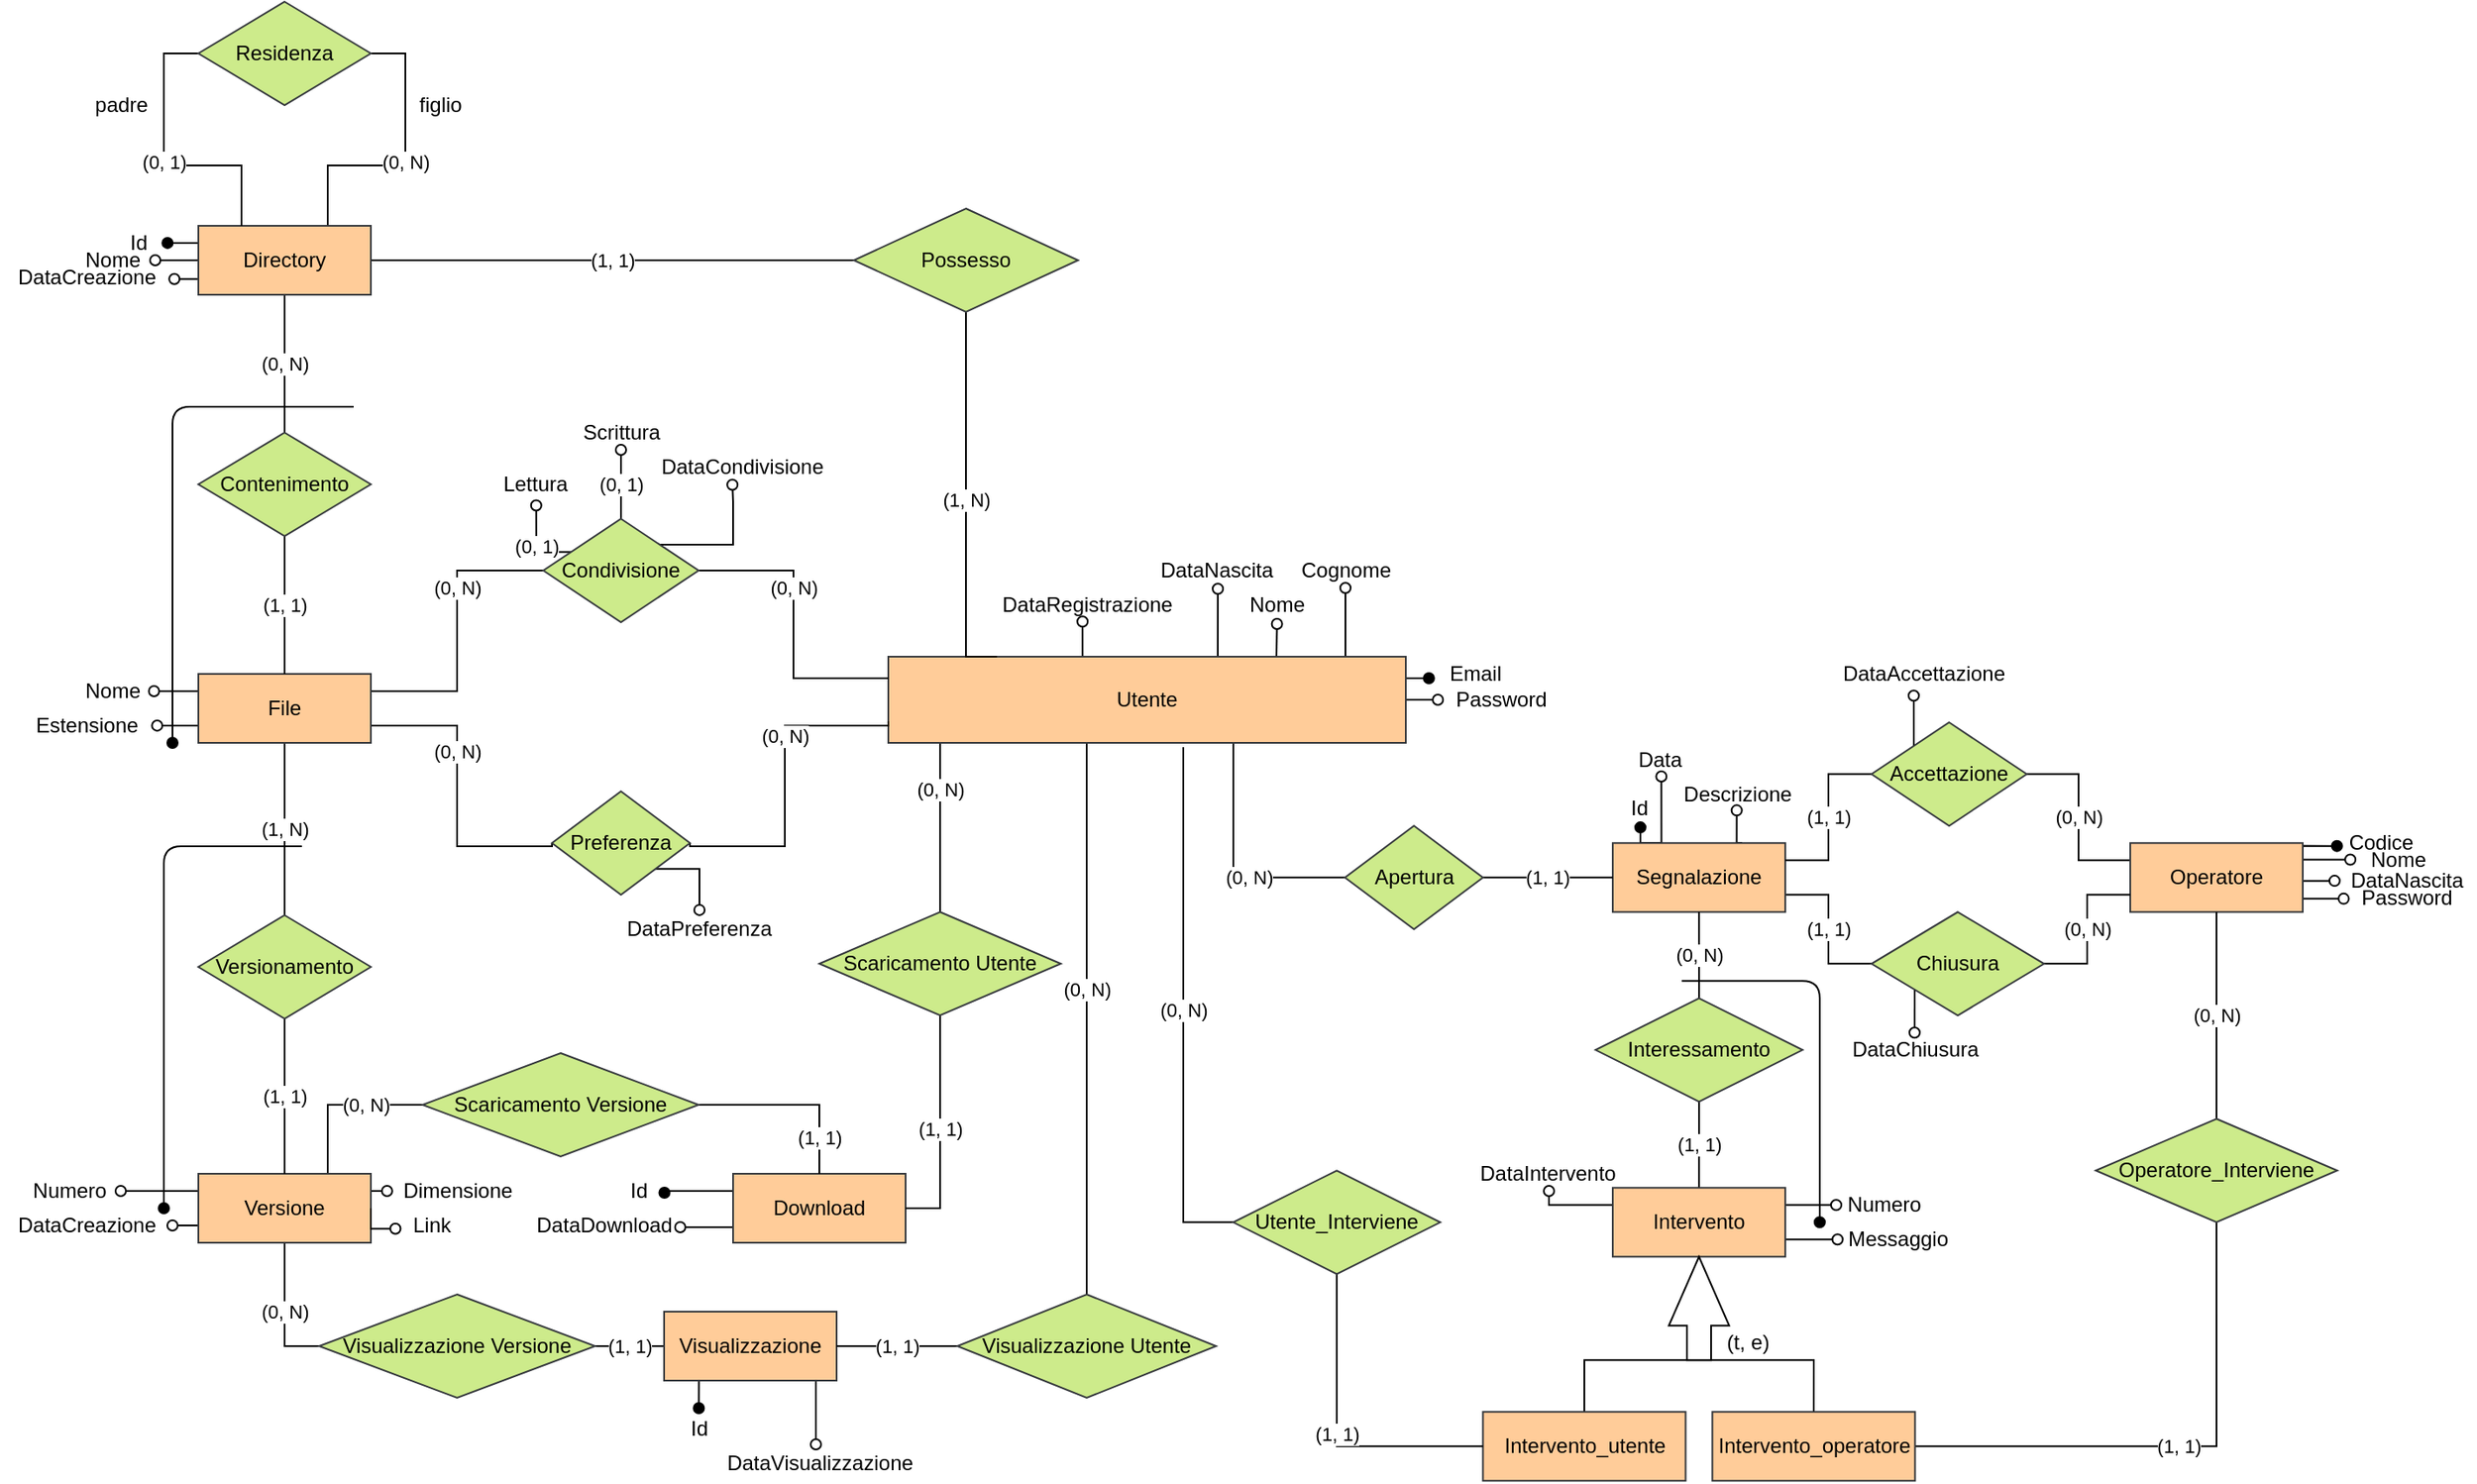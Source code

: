 <mxfile version="14.8.0" type="github" pages="9">
  <diagram id="8hu1OYsl2B5Nk4FdEPue" name="ER">
    <mxGraphModel dx="1663" dy="1545" grid="1" gridSize="10" guides="1" tooltips="1" connect="1" arrows="1" fold="1" page="1" pageScale="1" pageWidth="850" pageHeight="1100" math="0" shadow="0">
      <root>
        <mxCell id="0" />
        <mxCell id="1" parent="0" />
        <mxCell id="BUAE27cLnDc9j6du3AyN-14" value="(1, N)" style="edgeStyle=orthogonalEdgeStyle;rounded=0;orthogonalLoop=1;jettySize=auto;html=1;exitX=0.5;exitY=1;exitDx=0;exitDy=0;entryX=0.5;entryY=0;entryDx=0;entryDy=0;endArrow=none;endFill=0;" parent="1" source="BUAE27cLnDc9j6du3AyN-1" target="BUAE27cLnDc9j6du3AyN-13" edge="1">
          <mxGeometry relative="1" as="geometry" />
        </mxCell>
        <mxCell id="BUAE27cLnDc9j6du3AyN-37" value="(0, N)" style="edgeStyle=orthogonalEdgeStyle;rounded=0;orthogonalLoop=1;jettySize=auto;html=1;exitX=1;exitY=0.75;exitDx=0;exitDy=0;entryX=0;entryY=0.5;entryDx=0;entryDy=0;endArrow=none;endFill=0;" parent="1" source="BUAE27cLnDc9j6du3AyN-1" target="BUAE27cLnDc9j6du3AyN-36" edge="1">
          <mxGeometry x="-0.273" relative="1" as="geometry">
            <mxPoint as="offset" />
            <Array as="points">
              <mxPoint x="110" y="280" />
              <mxPoint x="110" y="350" />
            </Array>
          </mxGeometry>
        </mxCell>
        <mxCell id="NiKR7fWy2TO_Pi9payae-8" style="edgeStyle=orthogonalEdgeStyle;rounded=0;orthogonalLoop=1;jettySize=auto;html=1;exitX=0;exitY=0.25;exitDx=0;exitDy=0;startArrow=none;startFill=0;endArrow=oval;endFill=0;entryX=0.986;entryY=0.521;entryDx=0;entryDy=0;entryPerimeter=0;" parent="1" source="BUAE27cLnDc9j6du3AyN-1" target="NiKR7fWy2TO_Pi9payae-11" edge="1">
          <mxGeometry relative="1" as="geometry">
            <mxPoint x="-70" y="259.667" as="targetPoint" />
          </mxGeometry>
        </mxCell>
        <mxCell id="NiKR7fWy2TO_Pi9payae-9" style="edgeStyle=orthogonalEdgeStyle;rounded=0;orthogonalLoop=1;jettySize=auto;html=1;exitX=0;exitY=0.5;exitDx=0;exitDy=0;startArrow=none;startFill=0;endArrow=oval;endFill=0;entryX=1.014;entryY=0.498;entryDx=0;entryDy=0;entryPerimeter=0;" parent="1" source="BUAE27cLnDc9j6du3AyN-1" target="NiKR7fWy2TO_Pi9payae-13" edge="1">
          <mxGeometry relative="1" as="geometry">
            <mxPoint x="-70" y="269.667" as="targetPoint" />
            <Array as="points">
              <mxPoint x="-40" y="280" />
              <mxPoint x="-59" y="280" />
            </Array>
          </mxGeometry>
        </mxCell>
        <mxCell id="NiKR7fWy2TO_Pi9payae-85" value="(0, N)" style="edgeStyle=orthogonalEdgeStyle;rounded=0;orthogonalLoop=1;jettySize=auto;html=1;exitX=1;exitY=0.25;exitDx=0;exitDy=0;entryX=0;entryY=0.5;entryDx=0;entryDy=0;startArrow=none;startFill=0;endArrow=none;endFill=0;" parent="1" source="BUAE27cLnDc9j6du3AyN-1" target="W_fP-iJoIzKbU12CYn2C-6" edge="1">
          <mxGeometry x="0.294" relative="1" as="geometry">
            <mxPoint as="offset" />
            <mxPoint x="95" y="210" as="targetPoint" />
          </mxGeometry>
        </mxCell>
        <mxCell id="BUAE27cLnDc9j6du3AyN-1" value="File" style="whiteSpace=wrap;html=1;align=center;fillColor=#ffcc99;strokeColor=#36393d;" parent="1" vertex="1">
          <mxGeometry x="-40" y="250" width="100" height="40" as="geometry" />
        </mxCell>
        <mxCell id="BUAE27cLnDc9j6du3AyN-8" value="(0, N)" style="edgeStyle=orthogonalEdgeStyle;rounded=0;orthogonalLoop=1;jettySize=auto;html=1;exitX=0.5;exitY=1;exitDx=0;exitDy=0;entryX=0.5;entryY=0;entryDx=0;entryDy=0;endArrow=none;endFill=0;" parent="1" source="BUAE27cLnDc9j6du3AyN-2" target="BUAE27cLnDc9j6du3AyN-6" edge="1">
          <mxGeometry relative="1" as="geometry" />
        </mxCell>
        <mxCell id="BUAE27cLnDc9j6du3AyN-11" value="(0, N)" style="edgeStyle=orthogonalEdgeStyle;rounded=0;orthogonalLoop=1;jettySize=auto;html=1;exitX=0.75;exitY=0;exitDx=0;exitDy=0;entryX=1;entryY=0.5;entryDx=0;entryDy=0;endArrow=none;endFill=0;" parent="1" source="BUAE27cLnDc9j6du3AyN-2" target="BUAE27cLnDc9j6du3AyN-10" edge="1">
          <mxGeometry relative="1" as="geometry" />
        </mxCell>
        <mxCell id="BUAE27cLnDc9j6du3AyN-34" value="(1, 1)" style="edgeStyle=orthogonalEdgeStyle;rounded=0;orthogonalLoop=1;jettySize=auto;html=1;exitX=1;exitY=0.5;exitDx=0;exitDy=0;entryX=0;entryY=0.5;entryDx=0;entryDy=0;endArrow=none;endFill=0;" parent="1" source="BUAE27cLnDc9j6du3AyN-2" target="BUAE27cLnDc9j6du3AyN-33" edge="1">
          <mxGeometry relative="1" as="geometry" />
        </mxCell>
        <mxCell id="NiKR7fWy2TO_Pi9payae-20" style="edgeStyle=orthogonalEdgeStyle;rounded=0;orthogonalLoop=1;jettySize=auto;html=1;exitX=0;exitY=0;exitDx=0;exitDy=0;startArrow=none;startFill=0;endArrow=oval;endFill=1;entryX=1.071;entryY=0.498;entryDx=0;entryDy=0;entryPerimeter=0;" parent="1" source="BUAE27cLnDc9j6du3AyN-2" target="NiKR7fWy2TO_Pi9payae-21" edge="1">
          <mxGeometry relative="1" as="geometry">
            <mxPoint x="-70" y="-10.048" as="targetPoint" />
            <Array as="points">
              <mxPoint x="-40" />
            </Array>
          </mxGeometry>
        </mxCell>
        <mxCell id="NiKR7fWy2TO_Pi9payae-23" style="edgeStyle=orthogonalEdgeStyle;rounded=0;orthogonalLoop=1;jettySize=auto;html=1;exitX=0;exitY=0.25;exitDx=0;exitDy=0;startArrow=none;startFill=0;endArrow=oval;endFill=0;" parent="1" source="BUAE27cLnDc9j6du3AyN-2" target="NiKR7fWy2TO_Pi9payae-22" edge="1">
          <mxGeometry relative="1" as="geometry">
            <Array as="points">
              <mxPoint x="-40" y="10" />
            </Array>
          </mxGeometry>
        </mxCell>
        <mxCell id="NiKR7fWy2TO_Pi9payae-25" style="edgeStyle=orthogonalEdgeStyle;rounded=0;orthogonalLoop=1;jettySize=auto;html=1;exitX=0;exitY=0.5;exitDx=0;exitDy=0;entryX=1.011;entryY=0.545;entryDx=0;entryDy=0;entryPerimeter=0;startArrow=none;startFill=0;endArrow=oval;endFill=0;" parent="1" source="BUAE27cLnDc9j6du3AyN-2" target="NiKR7fWy2TO_Pi9payae-24" edge="1">
          <mxGeometry relative="1" as="geometry">
            <Array as="points">
              <mxPoint x="-40" y="21" />
            </Array>
          </mxGeometry>
        </mxCell>
        <mxCell id="BUAE27cLnDc9j6du3AyN-2" value="Directory" style="whiteSpace=wrap;html=1;align=center;fillColor=#ffcc99;strokeColor=#36393d;" parent="1" vertex="1">
          <mxGeometry x="-40" y="-10" width="100" height="40" as="geometry" />
        </mxCell>
        <mxCell id="BUAE27cLnDc9j6du3AyN-17" value="(0, N)" style="edgeStyle=orthogonalEdgeStyle;rounded=0;orthogonalLoop=1;jettySize=auto;html=1;exitX=0.75;exitY=0;exitDx=0;exitDy=0;endArrow=none;endFill=0;entryX=0;entryY=0.5;entryDx=0;entryDy=0;" parent="1" source="BUAE27cLnDc9j6du3AyN-3" target="NiKR7fWy2TO_Pi9payae-31" edge="1">
          <mxGeometry x="0.294" relative="1" as="geometry">
            <mxPoint x="75" y="500" as="targetPoint" />
            <mxPoint as="offset" />
          </mxGeometry>
        </mxCell>
        <mxCell id="BUAE27cLnDc9j6du3AyN-20" value="(0, N)" style="edgeStyle=orthogonalEdgeStyle;rounded=0;orthogonalLoop=1;jettySize=auto;html=1;exitX=0.5;exitY=1;exitDx=0;exitDy=0;entryX=0;entryY=0.5;entryDx=0;entryDy=0;endArrow=none;endFill=0;" parent="1" source="BUAE27cLnDc9j6du3AyN-3" target="BUAE27cLnDc9j6du3AyN-19" edge="1">
          <mxGeometry relative="1" as="geometry" />
        </mxCell>
        <mxCell id="NiKR7fWy2TO_Pi9payae-2" style="edgeStyle=orthogonalEdgeStyle;rounded=0;orthogonalLoop=1;jettySize=auto;html=1;exitX=0;exitY=0.25;exitDx=0;exitDy=0;endArrow=oval;endFill=0;" parent="1" source="BUAE27cLnDc9j6du3AyN-3" target="NiKR7fWy2TO_Pi9payae-3" edge="1">
          <mxGeometry relative="1" as="geometry">
            <mxPoint x="-75" y="539.862" as="targetPoint" />
          </mxGeometry>
        </mxCell>
        <mxCell id="NiKR7fWy2TO_Pi9payae-6" style="edgeStyle=orthogonalEdgeStyle;rounded=0;orthogonalLoop=1;jettySize=auto;html=1;exitX=0;exitY=0.75;exitDx=0;exitDy=0;startArrow=none;startFill=0;endArrow=oval;endFill=0;entryX=1;entryY=0.51;entryDx=0;entryDy=0;entryPerimeter=0;" parent="1" source="BUAE27cLnDc9j6du3AyN-3" target="NiKR7fWy2TO_Pi9payae-7" edge="1">
          <mxGeometry relative="1" as="geometry">
            <mxPoint x="-85" y="570.207" as="targetPoint" />
          </mxGeometry>
        </mxCell>
        <mxCell id="ZbBgJ9GdkpdXDNHvRV2H-2" style="edgeStyle=orthogonalEdgeStyle;rounded=0;orthogonalLoop=1;jettySize=auto;html=1;exitX=1;exitY=0.25;exitDx=0;exitDy=0;entryX=-0.008;entryY=0.492;entryDx=0;entryDy=0;entryPerimeter=0;endArrow=oval;endFill=0;" parent="1" source="BUAE27cLnDc9j6du3AyN-3" target="ZbBgJ9GdkpdXDNHvRV2H-1" edge="1">
          <mxGeometry relative="1" as="geometry" />
        </mxCell>
        <mxCell id="BUAE27cLnDc9j6du3AyN-3" value="Versione" style="whiteSpace=wrap;html=1;align=center;fillColor=#ffcc99;strokeColor=#36393d;" parent="1" vertex="1">
          <mxGeometry x="-40" y="540" width="100" height="40" as="geometry" />
        </mxCell>
        <mxCell id="BUAE27cLnDc9j6du3AyN-9" value="(1, 1)" style="edgeStyle=orthogonalEdgeStyle;rounded=0;orthogonalLoop=1;jettySize=auto;html=1;exitX=0.5;exitY=1;exitDx=0;exitDy=0;entryX=0.5;entryY=0;entryDx=0;entryDy=0;endArrow=none;endFill=0;" parent="1" source="BUAE27cLnDc9j6du3AyN-6" target="BUAE27cLnDc9j6du3AyN-1" edge="1">
          <mxGeometry relative="1" as="geometry" />
        </mxCell>
        <mxCell id="BUAE27cLnDc9j6du3AyN-6" value="Contenimento" style="shape=rhombus;perimeter=rhombusPerimeter;whiteSpace=wrap;html=1;align=center;fillColor=#cdeb8b;strokeColor=#36393d;" parent="1" vertex="1">
          <mxGeometry x="-40" y="110" width="100" height="60" as="geometry" />
        </mxCell>
        <mxCell id="BUAE27cLnDc9j6du3AyN-12" value="(0, 1)" style="edgeStyle=orthogonalEdgeStyle;rounded=0;orthogonalLoop=1;jettySize=auto;html=1;exitX=0;exitY=0.5;exitDx=0;exitDy=0;entryX=0.25;entryY=0;entryDx=0;entryDy=0;endArrow=none;endFill=0;" parent="1" source="BUAE27cLnDc9j6du3AyN-10" target="BUAE27cLnDc9j6du3AyN-2" edge="1">
          <mxGeometry relative="1" as="geometry" />
        </mxCell>
        <mxCell id="BUAE27cLnDc9j6du3AyN-10" value="Residenza" style="shape=rhombus;perimeter=rhombusPerimeter;whiteSpace=wrap;html=1;align=center;fillColor=#cdeb8b;strokeColor=#36393d;" parent="1" vertex="1">
          <mxGeometry x="-40" y="-140" width="100" height="60" as="geometry" />
        </mxCell>
        <mxCell id="BUAE27cLnDc9j6du3AyN-15" value="(1, 1)" style="edgeStyle=orthogonalEdgeStyle;rounded=0;orthogonalLoop=1;jettySize=auto;html=1;exitX=0.5;exitY=1;exitDx=0;exitDy=0;entryX=0.5;entryY=0;entryDx=0;entryDy=0;endArrow=none;endFill=0;" parent="1" source="BUAE27cLnDc9j6du3AyN-13" target="BUAE27cLnDc9j6du3AyN-3" edge="1">
          <mxGeometry relative="1" as="geometry">
            <mxPoint x="5" y="500" as="sourcePoint" />
          </mxGeometry>
        </mxCell>
        <mxCell id="BUAE27cLnDc9j6du3AyN-13" value="Versionamento" style="shape=rhombus;perimeter=rhombusPerimeter;whiteSpace=wrap;html=1;align=center;fillColor=#cdeb8b;strokeColor=#36393d;" parent="1" vertex="1">
          <mxGeometry x="-40" y="390" width="100" height="60" as="geometry" />
        </mxCell>
        <mxCell id="BUAE27cLnDc9j6du3AyN-18" value="(0, N)" style="edgeStyle=orthogonalEdgeStyle;rounded=0;orthogonalLoop=1;jettySize=auto;html=1;entryX=0.25;entryY=1;entryDx=0;entryDy=0;endArrow=none;endFill=0;exitX=0.5;exitY=0;exitDx=0;exitDy=0;" parent="1" source="NiKR7fWy2TO_Pi9payae-33" target="BUAE27cLnDc9j6du3AyN-22" edge="1">
          <mxGeometry relative="1" as="geometry">
            <mxPoint x="380" y="450" as="targetPoint" />
            <mxPoint x="400" y="350" as="sourcePoint" />
            <Array as="points">
              <mxPoint x="390" y="290" />
            </Array>
          </mxGeometry>
        </mxCell>
        <mxCell id="BUAE27cLnDc9j6du3AyN-32" value="(0, N)" style="edgeStyle=orthogonalEdgeStyle;rounded=0;orthogonalLoop=1;jettySize=auto;html=1;entryX=0.5;entryY=1;entryDx=0;entryDy=0;endArrow=none;endFill=0;exitX=0.5;exitY=0;exitDx=0;exitDy=0;" parent="1" source="NiKR7fWy2TO_Pi9payae-28" target="BUAE27cLnDc9j6du3AyN-22" edge="1">
          <mxGeometry relative="1" as="geometry">
            <mxPoint x="455" y="480" as="sourcePoint" />
            <Array as="points">
              <mxPoint x="475" y="290" />
            </Array>
          </mxGeometry>
        </mxCell>
        <mxCell id="NiKR7fWy2TO_Pi9payae-27" value="(1, 1)" style="edgeStyle=orthogonalEdgeStyle;rounded=0;orthogonalLoop=1;jettySize=auto;html=1;exitX=1;exitY=0.5;exitDx=0;exitDy=0;entryX=0;entryY=0.5;entryDx=0;entryDy=0;startArrow=none;startFill=0;endArrow=none;endFill=0;" parent="1" source="BUAE27cLnDc9j6du3AyN-19" target="NiKR7fWy2TO_Pi9payae-26" edge="1">
          <mxGeometry relative="1" as="geometry" />
        </mxCell>
        <mxCell id="BUAE27cLnDc9j6du3AyN-19" value="Visualizzazione Versione" style="shape=rhombus;perimeter=rhombusPerimeter;whiteSpace=wrap;html=1;align=center;fillColor=#cdeb8b;strokeColor=#36393d;" parent="1" vertex="1">
          <mxGeometry x="30" y="610" width="160" height="60" as="geometry" />
        </mxCell>
        <mxCell id="BUAE27cLnDc9j6du3AyN-49" value="(0, N)" style="edgeStyle=orthogonalEdgeStyle;rounded=0;orthogonalLoop=1;jettySize=auto;html=1;entryX=0;entryY=0.5;entryDx=0;entryDy=0;endArrow=none;endFill=0;" parent="1" source="BUAE27cLnDc9j6du3AyN-22" target="BUAE27cLnDc9j6du3AyN-48" edge="1">
          <mxGeometry x="0.22" relative="1" as="geometry">
            <mxPoint x="549.97" y="328.14" as="sourcePoint" />
            <Array as="points">
              <mxPoint x="560" y="368" />
            </Array>
            <mxPoint as="offset" />
          </mxGeometry>
        </mxCell>
        <mxCell id="LFhiFItccEx6oFtxhR4d-33" style="edgeStyle=orthogonalEdgeStyle;rounded=0;orthogonalLoop=1;jettySize=auto;html=1;exitX=1;exitY=0.25;exitDx=0;exitDy=0;entryX=-0.031;entryY=0.579;entryDx=0;entryDy=0;entryPerimeter=0;endArrow=oval;endFill=1;" parent="1" source="BUAE27cLnDc9j6du3AyN-22" target="LFhiFItccEx6oFtxhR4d-27" edge="1">
          <mxGeometry relative="1" as="geometry" />
        </mxCell>
        <mxCell id="LFhiFItccEx6oFtxhR4d-34" style="edgeStyle=orthogonalEdgeStyle;rounded=0;orthogonalLoop=1;jettySize=auto;html=1;exitX=1;exitY=0.5;exitDx=0;exitDy=0;endArrow=oval;endFill=0;entryX=-0.02;entryY=0.507;entryDx=0;entryDy=0;entryPerimeter=0;" parent="1" source="BUAE27cLnDc9j6du3AyN-22" target="LFhiFItccEx6oFtxhR4d-29" edge="1">
          <mxGeometry relative="1" as="geometry">
            <mxPoint x="678" y="262" as="targetPoint" />
          </mxGeometry>
        </mxCell>
        <mxCell id="i0_2KIR2dciA24w5GBMV-4" style="edgeStyle=orthogonalEdgeStyle;rounded=0;orthogonalLoop=1;jettySize=auto;html=1;exitX=0.75;exitY=0;exitDx=0;exitDy=0;entryX=0.507;entryY=1.05;entryDx=0;entryDy=0;entryPerimeter=0;endArrow=oval;endFill=0;" parent="1" source="BUAE27cLnDc9j6du3AyN-22" target="i0_2KIR2dciA24w5GBMV-3" edge="1">
          <mxGeometry relative="1" as="geometry" />
        </mxCell>
        <mxCell id="i0_2KIR2dciA24w5GBMV-6" style="edgeStyle=orthogonalEdgeStyle;rounded=0;orthogonalLoop=1;jettySize=auto;html=1;exitX=0.75;exitY=0;exitDx=0;exitDy=0;entryX=0.5;entryY=1.008;entryDx=0;entryDy=0;entryPerimeter=0;endArrow=oval;endFill=0;" parent="1" source="BUAE27cLnDc9j6du3AyN-22" target="i0_2KIR2dciA24w5GBMV-5" edge="1">
          <mxGeometry relative="1" as="geometry">
            <Array as="points">
              <mxPoint x="625" y="240" />
            </Array>
          </mxGeometry>
        </mxCell>
        <mxCell id="i0_2KIR2dciA24w5GBMV-8" style="edgeStyle=orthogonalEdgeStyle;rounded=0;orthogonalLoop=1;jettySize=auto;html=1;exitX=0.5;exitY=0;exitDx=0;exitDy=0;entryX=0.513;entryY=1.03;entryDx=0;entryDy=0;entryPerimeter=0;endArrow=oval;endFill=0;" parent="1" target="i0_2KIR2dciA24w5GBMV-7" edge="1">
          <mxGeometry relative="1" as="geometry">
            <mxPoint x="525.03" y="240" as="sourcePoint" />
            <Array as="points">
              <mxPoint x="551.03" y="240" />
            </Array>
          </mxGeometry>
        </mxCell>
        <mxCell id="i0_2KIR2dciA24w5GBMV-10" style="edgeStyle=orthogonalEdgeStyle;rounded=0;orthogonalLoop=1;jettySize=auto;html=1;exitX=0.5;exitY=0;exitDx=0;exitDy=0;entryX=0.478;entryY=0.98;entryDx=0;entryDy=0;entryPerimeter=0;endArrow=oval;endFill=0;" parent="1" source="BUAE27cLnDc9j6du3AyN-22" target="i0_2KIR2dciA24w5GBMV-9" edge="1">
          <mxGeometry relative="1" as="geometry">
            <Array as="points">
              <mxPoint x="473" y="240" />
            </Array>
          </mxGeometry>
        </mxCell>
        <mxCell id="BUAE27cLnDc9j6du3AyN-22" value="Utente" style="whiteSpace=wrap;html=1;align=center;fillColor=#ffcc99;strokeColor=#36393d;" parent="1" vertex="1">
          <mxGeometry x="360" y="240" width="300" height="50" as="geometry" />
        </mxCell>
        <mxCell id="BUAE27cLnDc9j6du3AyN-35" value="(1, N)" style="edgeStyle=orthogonalEdgeStyle;rounded=0;orthogonalLoop=1;jettySize=auto;html=1;exitX=0.5;exitY=1;exitDx=0;exitDy=0;entryX=0.21;entryY=0;entryDx=0;entryDy=0;endArrow=none;endFill=0;entryPerimeter=0;" parent="1" source="BUAE27cLnDc9j6du3AyN-33" target="BUAE27cLnDc9j6du3AyN-22" edge="1">
          <mxGeometry relative="1" as="geometry">
            <Array as="points">
              <mxPoint x="405" y="240" />
            </Array>
          </mxGeometry>
        </mxCell>
        <mxCell id="BUAE27cLnDc9j6du3AyN-33" value="Possesso" style="shape=rhombus;perimeter=rhombusPerimeter;whiteSpace=wrap;html=1;align=center;fillColor=#cdeb8b;strokeColor=#36393d;" parent="1" vertex="1">
          <mxGeometry x="340" y="-20" width="130" height="60" as="geometry" />
        </mxCell>
        <mxCell id="BUAE27cLnDc9j6du3AyN-38" value="(0, N)" style="edgeStyle=orthogonalEdgeStyle;rounded=0;orthogonalLoop=1;jettySize=auto;html=1;exitX=1;exitY=0.5;exitDx=0;exitDy=0;entryX=0;entryY=0.75;entryDx=0;entryDy=0;endArrow=none;endFill=0;" parent="1" source="BUAE27cLnDc9j6du3AyN-36" target="BUAE27cLnDc9j6du3AyN-22" edge="1">
          <mxGeometry x="0.277" relative="1" as="geometry">
            <mxPoint as="offset" />
            <Array as="points">
              <mxPoint x="300" y="350" />
              <mxPoint x="300" y="280" />
              <mxPoint x="360" y="280" />
            </Array>
          </mxGeometry>
        </mxCell>
        <mxCell id="jnjRJxgTBSBaMbtZ5AJn-1" style="edgeStyle=orthogonalEdgeStyle;rounded=0;orthogonalLoop=1;jettySize=auto;html=1;exitX=1;exitY=1;exitDx=0;exitDy=0;entryX=0.505;entryY=-0.06;entryDx=0;entryDy=0;entryPerimeter=0;endArrow=oval;endFill=0;" parent="1" source="BUAE27cLnDc9j6du3AyN-36" target="W_fP-iJoIzKbU12CYn2C-8" edge="1">
          <mxGeometry relative="1" as="geometry" />
        </mxCell>
        <mxCell id="BUAE27cLnDc9j6du3AyN-36" value="Preferenza" style="shape=rhombus;perimeter=rhombusPerimeter;whiteSpace=wrap;html=1;align=center;fillColor=#cdeb8b;strokeColor=#36393d;" parent="1" vertex="1">
          <mxGeometry x="165" y="318.14" width="80" height="60" as="geometry" />
        </mxCell>
        <mxCell id="BUAE27cLnDc9j6du3AyN-56" value="(1, 1)" style="edgeStyle=orthogonalEdgeStyle;rounded=0;orthogonalLoop=1;jettySize=auto;html=1;exitX=1;exitY=0.75;exitDx=0;exitDy=0;entryX=0;entryY=0.5;entryDx=0;entryDy=0;endArrow=none;endFill=0;" parent="1" source="BUAE27cLnDc9j6du3AyN-45" target="BUAE27cLnDc9j6du3AyN-55" edge="1">
          <mxGeometry relative="1" as="geometry" />
        </mxCell>
        <mxCell id="NiKR7fWy2TO_Pi9payae-53" style="edgeStyle=orthogonalEdgeStyle;rounded=0;orthogonalLoop=1;jettySize=auto;html=1;exitX=0.25;exitY=0;exitDx=0;exitDy=0;startArrow=none;startFill=0;endArrow=oval;endFill=1;entryX=0.534;entryY=1.045;entryDx=0;entryDy=0;entryPerimeter=0;" parent="1" source="BUAE27cLnDc9j6du3AyN-45" target="NiKR7fWy2TO_Pi9payae-54" edge="1">
          <mxGeometry relative="1" as="geometry">
            <mxPoint x="804.798" y="318.14" as="targetPoint" />
          </mxGeometry>
        </mxCell>
        <mxCell id="NiKR7fWy2TO_Pi9payae-55" style="edgeStyle=orthogonalEdgeStyle;rounded=0;orthogonalLoop=1;jettySize=auto;html=1;exitX=0.25;exitY=0;exitDx=0;exitDy=0;startArrow=none;startFill=0;endArrow=oval;endFill=0;entryX=0.517;entryY=0.976;entryDx=0;entryDy=0;entryPerimeter=0;" parent="1" source="BUAE27cLnDc9j6du3AyN-45" target="NiKR7fWy2TO_Pi9payae-56" edge="1">
          <mxGeometry relative="1" as="geometry">
            <mxPoint x="819.97" y="318.14" as="targetPoint" />
          </mxGeometry>
        </mxCell>
        <mxCell id="NiKR7fWy2TO_Pi9payae-59" style="edgeStyle=orthogonalEdgeStyle;rounded=0;orthogonalLoop=1;jettySize=auto;html=1;exitX=0.75;exitY=0;exitDx=0;exitDy=0;startArrow=none;startFill=0;endArrow=oval;endFill=0;entryX=0.492;entryY=0.959;entryDx=0;entryDy=0;entryPerimeter=0;" parent="1" source="BUAE27cLnDc9j6du3AyN-45" target="NiKR7fWy2TO_Pi9payae-60" edge="1">
          <mxGeometry relative="1" as="geometry">
            <mxPoint x="855.142" y="318.14" as="targetPoint" />
          </mxGeometry>
        </mxCell>
        <mxCell id="BUAE27cLnDc9j6du3AyN-45" value="Segnalazione" style="whiteSpace=wrap;html=1;align=center;fillColor=#ffcc99;strokeColor=#36393d;" parent="1" vertex="1">
          <mxGeometry x="779.97" y="348.14" width="100" height="40" as="geometry" />
        </mxCell>
        <mxCell id="BUAE27cLnDc9j6du3AyN-53" value="(0, N)" style="edgeStyle=orthogonalEdgeStyle;rounded=0;orthogonalLoop=1;jettySize=auto;html=1;entryX=1;entryY=0.5;entryDx=0;entryDy=0;endArrow=none;endFill=0;exitX=0;exitY=0.25;exitDx=0;exitDy=0;" parent="1" source="BUAE27cLnDc9j6du3AyN-46" target="BUAE27cLnDc9j6du3AyN-52" edge="1">
          <mxGeometry relative="1" as="geometry">
            <mxPoint x="819.97" y="238.14" as="sourcePoint" />
          </mxGeometry>
        </mxCell>
        <mxCell id="-wQoasYMb_1IjKPHZ8Oh-1" style="edgeStyle=orthogonalEdgeStyle;rounded=0;orthogonalLoop=1;jettySize=auto;html=1;exitX=1;exitY=0.25;exitDx=0;exitDy=0;endArrow=oval;endFill=1;entryX=-0.003;entryY=0.584;entryDx=0;entryDy=0;entryPerimeter=0;" parent="1" source="BUAE27cLnDc9j6du3AyN-46" target="-wQoasYMb_1IjKPHZ8Oh-2" edge="1">
          <mxGeometry relative="1" as="geometry">
            <mxPoint x="1209.97" y="358.45" as="targetPoint" />
            <Array as="points">
              <mxPoint x="1180" y="350" />
            </Array>
          </mxGeometry>
        </mxCell>
        <mxCell id="-wQoasYMb_1IjKPHZ8Oh-6" style="edgeStyle=orthogonalEdgeStyle;rounded=0;orthogonalLoop=1;jettySize=auto;html=1;exitX=1;exitY=0.5;exitDx=0;exitDy=0;entryX=-0.048;entryY=0.481;entryDx=0;entryDy=0;entryPerimeter=0;endArrow=oval;endFill=0;" parent="1" source="BUAE27cLnDc9j6du3AyN-46" target="-wQoasYMb_1IjKPHZ8Oh-5" edge="1">
          <mxGeometry relative="1" as="geometry">
            <Array as="points">
              <mxPoint x="1180" y="358" />
            </Array>
          </mxGeometry>
        </mxCell>
        <mxCell id="i0_2KIR2dciA24w5GBMV-12" style="edgeStyle=orthogonalEdgeStyle;rounded=0;orthogonalLoop=1;jettySize=auto;html=1;exitX=1;exitY=0.75;exitDx=0;exitDy=0;entryX=-0.019;entryY=0.503;entryDx=0;entryDy=0;entryPerimeter=0;endArrow=oval;endFill=0;" parent="1" source="BUAE27cLnDc9j6du3AyN-46" target="i0_2KIR2dciA24w5GBMV-11" edge="1">
          <mxGeometry relative="1" as="geometry">
            <Array as="points">
              <mxPoint x="1180" y="370" />
            </Array>
          </mxGeometry>
        </mxCell>
        <mxCell id="eF9rJNyi48iwFsGF-iON-2" style="edgeStyle=orthogonalEdgeStyle;rounded=0;orthogonalLoop=1;jettySize=auto;html=1;exitX=1;exitY=0.75;exitDx=0;exitDy=0;entryX=-0.018;entryY=0.521;entryDx=0;entryDy=0;entryPerimeter=0;endArrow=oval;endFill=0;" parent="1" source="BUAE27cLnDc9j6du3AyN-46" target="eF9rJNyi48iwFsGF-iON-1" edge="1">
          <mxGeometry relative="1" as="geometry">
            <Array as="points">
              <mxPoint x="1180" y="380" />
            </Array>
          </mxGeometry>
        </mxCell>
        <mxCell id="BUAE27cLnDc9j6du3AyN-46" value="Operatore" style="whiteSpace=wrap;html=1;align=center;fillColor=#ffcc99;strokeColor=#36393d;" parent="1" vertex="1">
          <mxGeometry x="1079.97" y="348.14" width="100" height="40" as="geometry" />
        </mxCell>
        <mxCell id="BUAE27cLnDc9j6du3AyN-50" value="(1, 1)" style="edgeStyle=orthogonalEdgeStyle;rounded=0;orthogonalLoop=1;jettySize=auto;html=1;exitX=1;exitY=0.5;exitDx=0;exitDy=0;entryX=0;entryY=0.5;entryDx=0;entryDy=0;endArrow=none;endFill=0;" parent="1" source="BUAE27cLnDc9j6du3AyN-48" target="BUAE27cLnDc9j6du3AyN-45" edge="1">
          <mxGeometry relative="1" as="geometry">
            <mxPoint x="689.97" y="458.14" as="sourcePoint" />
          </mxGeometry>
        </mxCell>
        <mxCell id="BUAE27cLnDc9j6du3AyN-48" value="Apertura" style="shape=rhombus;perimeter=rhombusPerimeter;whiteSpace=wrap;html=1;align=center;fillColor=#cdeb8b;strokeColor=#36393d;" parent="1" vertex="1">
          <mxGeometry x="624.72" y="338.14" width="80" height="60" as="geometry" />
        </mxCell>
        <mxCell id="BUAE27cLnDc9j6du3AyN-54" value="(1, 1)" style="edgeStyle=orthogonalEdgeStyle;rounded=0;orthogonalLoop=1;jettySize=auto;html=1;exitX=0;exitY=0.5;exitDx=0;exitDy=0;entryX=1;entryY=0.25;entryDx=0;entryDy=0;endArrow=none;endFill=0;" parent="1" source="BUAE27cLnDc9j6du3AyN-52" target="BUAE27cLnDc9j6du3AyN-45" edge="1">
          <mxGeometry relative="1" as="geometry" />
        </mxCell>
        <mxCell id="NiKR7fWy2TO_Pi9payae-66" style="edgeStyle=orthogonalEdgeStyle;rounded=0;orthogonalLoop=1;jettySize=auto;html=1;exitX=0;exitY=0;exitDx=0;exitDy=0;entryX=0.45;entryY=1.133;entryDx=0;entryDy=0;entryPerimeter=0;startArrow=none;startFill=0;endArrow=oval;endFill=0;" parent="1" source="BUAE27cLnDc9j6du3AyN-52" target="NiKR7fWy2TO_Pi9payae-63" edge="1">
          <mxGeometry relative="1" as="geometry">
            <mxPoint x="959.69" y="270.0" as="targetPoint" />
          </mxGeometry>
        </mxCell>
        <mxCell id="BUAE27cLnDc9j6du3AyN-52" value="Accettazione" style="shape=rhombus;perimeter=rhombusPerimeter;whiteSpace=wrap;html=1;align=center;fillColor=#cdeb8b;strokeColor=#36393d;" parent="1" vertex="1">
          <mxGeometry x="930" y="278.14" width="89.97" height="60" as="geometry" />
        </mxCell>
        <mxCell id="BUAE27cLnDc9j6du3AyN-57" value="(0, N)" style="edgeStyle=orthogonalEdgeStyle;rounded=0;orthogonalLoop=1;jettySize=auto;html=1;exitX=1;exitY=0.5;exitDx=0;exitDy=0;endArrow=none;endFill=0;entryX=0;entryY=0.75;entryDx=0;entryDy=0;" parent="1" source="BUAE27cLnDc9j6du3AyN-55" target="BUAE27cLnDc9j6du3AyN-46" edge="1">
          <mxGeometry relative="1" as="geometry">
            <mxPoint x="839.97" y="228.14" as="targetPoint" />
          </mxGeometry>
        </mxCell>
        <mxCell id="NiKR7fWy2TO_Pi9payae-65" style="edgeStyle=orthogonalEdgeStyle;rounded=0;orthogonalLoop=1;jettySize=auto;html=1;exitX=0;exitY=1;exitDx=0;exitDy=0;entryX=0.5;entryY=0;entryDx=0;entryDy=0;entryPerimeter=0;startArrow=none;startFill=0;endArrow=oval;endFill=0;" parent="1" source="BUAE27cLnDc9j6du3AyN-55" target="NiKR7fWy2TO_Pi9payae-64" edge="1">
          <mxGeometry relative="1" as="geometry" />
        </mxCell>
        <mxCell id="BUAE27cLnDc9j6du3AyN-55" value="Chiusura" style="shape=rhombus;perimeter=rhombusPerimeter;whiteSpace=wrap;html=1;align=center;fillColor=#cdeb8b;strokeColor=#36393d;" parent="1" vertex="1">
          <mxGeometry x="930" y="388.14" width="100" height="60" as="geometry" />
        </mxCell>
        <mxCell id="BUAE27cLnDc9j6du3AyN-66" value="(0, N)" style="edgeStyle=orthogonalEdgeStyle;rounded=0;orthogonalLoop=1;jettySize=auto;html=1;exitX=0.5;exitY=0;exitDx=0;exitDy=0;entryX=0.5;entryY=1;entryDx=0;entryDy=0;endArrow=none;endFill=0;" parent="1" source="BUAE27cLnDc9j6du3AyN-64" target="BUAE27cLnDc9j6du3AyN-45" edge="1">
          <mxGeometry relative="1" as="geometry" />
        </mxCell>
        <mxCell id="BUAE27cLnDc9j6du3AyN-68" value="(1, 1)" style="edgeStyle=orthogonalEdgeStyle;rounded=0;orthogonalLoop=1;jettySize=auto;html=1;exitX=0.5;exitY=1;exitDx=0;exitDy=0;entryX=0.5;entryY=0;entryDx=0;entryDy=0;endArrow=none;endFill=0;" parent="1" source="BUAE27cLnDc9j6du3AyN-64" target="BUAE27cLnDc9j6du3AyN-67" edge="1">
          <mxGeometry relative="1" as="geometry" />
        </mxCell>
        <mxCell id="BUAE27cLnDc9j6du3AyN-64" value="Interessamento" style="shape=rhombus;perimeter=rhombusPerimeter;whiteSpace=wrap;html=1;align=center;fillColor=#cdeb8b;strokeColor=#36393d;" parent="1" vertex="1">
          <mxGeometry x="770" y="438.14" width="120" height="60" as="geometry" />
        </mxCell>
        <mxCell id="NiKR7fWy2TO_Pi9payae-69" style="edgeStyle=orthogonalEdgeStyle;rounded=0;orthogonalLoop=1;jettySize=auto;html=1;exitX=1;exitY=0.25;exitDx=0;exitDy=0;startArrow=none;startFill=0;endArrow=oval;endFill=0;entryX=0.033;entryY=0.525;entryDx=0;entryDy=0;entryPerimeter=0;" parent="1" source="BUAE27cLnDc9j6du3AyN-67" target="NiKR7fWy2TO_Pi9payae-70" edge="1">
          <mxGeometry relative="1" as="geometry">
            <mxPoint x="909.97" y="557.807" as="targetPoint" />
          </mxGeometry>
        </mxCell>
        <mxCell id="NiKR7fWy2TO_Pi9payae-73" style="edgeStyle=orthogonalEdgeStyle;rounded=0;orthogonalLoop=1;jettySize=auto;html=1;exitX=1;exitY=0.75;exitDx=0;exitDy=0;startArrow=none;startFill=0;endArrow=oval;endFill=0;entryX=0.005;entryY=0.483;entryDx=0;entryDy=0;entryPerimeter=0;" parent="1" source="BUAE27cLnDc9j6du3AyN-67" target="NiKR7fWy2TO_Pi9payae-74" edge="1">
          <mxGeometry relative="1" as="geometry">
            <mxPoint x="909.97" y="577.807" as="targetPoint" />
          </mxGeometry>
        </mxCell>
        <mxCell id="-wQoasYMb_1IjKPHZ8Oh-8" style="edgeStyle=orthogonalEdgeStyle;rounded=0;orthogonalLoop=1;jettySize=auto;html=1;exitX=0;exitY=0.25;exitDx=0;exitDy=0;endArrow=oval;endFill=0;" parent="1" source="BUAE27cLnDc9j6du3AyN-67" target="-wQoasYMb_1IjKPHZ8Oh-7" edge="1">
          <mxGeometry relative="1" as="geometry">
            <Array as="points">
              <mxPoint x="743" y="558" />
            </Array>
          </mxGeometry>
        </mxCell>
        <mxCell id="BUAE27cLnDc9j6du3AyN-67" value="Intervento" style="whiteSpace=wrap;html=1;align=center;fillColor=#ffcc99;strokeColor=#36393d;" parent="1" vertex="1">
          <mxGeometry x="779.97" y="548.14" width="100" height="40" as="geometry" />
        </mxCell>
        <mxCell id="-wQoasYMb_1IjKPHZ8Oh-10" style="edgeStyle=orthogonalEdgeStyle;rounded=0;orthogonalLoop=1;jettySize=auto;html=1;exitX=0.5;exitY=0;exitDx=0;exitDy=0;entryX=0.5;entryY=0;entryDx=0;entryDy=0;endArrow=none;endFill=0;" parent="1" source="BUAE27cLnDc9j6du3AyN-70" target="BUAE27cLnDc9j6du3AyN-71" edge="1">
          <mxGeometry relative="1" as="geometry">
            <Array as="points">
              <mxPoint x="768.97" y="648.14" />
              <mxPoint x="901.97" y="648.14" />
            </Array>
          </mxGeometry>
        </mxCell>
        <mxCell id="BUAE27cLnDc9j6du3AyN-70" value="Intervento_utente" style="whiteSpace=wrap;html=1;align=center;fillColor=#ffcc99;strokeColor=#36393d;" parent="1" vertex="1">
          <mxGeometry x="704.72" y="678.14" width="117.5" height="40" as="geometry" />
        </mxCell>
        <mxCell id="BUAE27cLnDc9j6du3AyN-79" value="(1, 1)" style="edgeStyle=orthogonalEdgeStyle;rounded=0;orthogonalLoop=1;jettySize=auto;html=1;exitX=1;exitY=0.5;exitDx=0;exitDy=0;entryX=0.5;entryY=1;entryDx=0;entryDy=0;endArrow=none;endFill=0;" parent="1" source="BUAE27cLnDc9j6du3AyN-71" target="BUAE27cLnDc9j6du3AyN-78" edge="1">
          <mxGeometry relative="1" as="geometry" />
        </mxCell>
        <mxCell id="BUAE27cLnDc9j6du3AyN-71" value="Intervento_operatore" style="whiteSpace=wrap;html=1;align=center;fillColor=#ffcc99;strokeColor=#36393d;" parent="1" vertex="1">
          <mxGeometry x="837.72" y="678.14" width="117.5" height="40" as="geometry" />
        </mxCell>
        <mxCell id="BUAE27cLnDc9j6du3AyN-75" value="(1, 1)" style="edgeStyle=orthogonalEdgeStyle;rounded=0;orthogonalLoop=1;jettySize=auto;html=1;exitX=0.5;exitY=1;exitDx=0;exitDy=0;entryX=0;entryY=0.5;entryDx=0;entryDy=0;endArrow=none;endFill=0;" parent="1" source="BUAE27cLnDc9j6du3AyN-74" target="BUAE27cLnDc9j6du3AyN-70" edge="1">
          <mxGeometry relative="1" as="geometry" />
        </mxCell>
        <mxCell id="BUAE27cLnDc9j6du3AyN-76" value="(0, N)" style="edgeStyle=orthogonalEdgeStyle;rounded=0;orthogonalLoop=1;jettySize=auto;html=1;exitX=0;exitY=0.5;exitDx=0;exitDy=0;entryX=0.57;entryY=1.049;entryDx=0;entryDy=0;endArrow=none;endFill=0;entryPerimeter=0;" parent="1" source="BUAE27cLnDc9j6du3AyN-74" target="BUAE27cLnDc9j6du3AyN-22" edge="1">
          <mxGeometry relative="1" as="geometry">
            <Array as="points">
              <mxPoint x="531" y="568" />
            </Array>
            <mxPoint x="584.97" y="328.14" as="targetPoint" />
          </mxGeometry>
        </mxCell>
        <mxCell id="BUAE27cLnDc9j6du3AyN-74" value="Utente_Interviene" style="shape=rhombus;perimeter=rhombusPerimeter;whiteSpace=wrap;html=1;align=center;fillColor=#cdeb8b;strokeColor=#36393d;" parent="1" vertex="1">
          <mxGeometry x="559.97" y="538.14" width="120" height="60" as="geometry" />
        </mxCell>
        <mxCell id="BUAE27cLnDc9j6du3AyN-80" value="(0, N)" style="edgeStyle=orthogonalEdgeStyle;rounded=0;orthogonalLoop=1;jettySize=auto;html=1;exitX=0.5;exitY=0;exitDx=0;exitDy=0;entryX=0.5;entryY=1;entryDx=0;entryDy=0;endArrow=none;endFill=0;" parent="1" source="BUAE27cLnDc9j6du3AyN-78" target="BUAE27cLnDc9j6du3AyN-46" edge="1">
          <mxGeometry relative="1" as="geometry" />
        </mxCell>
        <mxCell id="BUAE27cLnDc9j6du3AyN-78" value="Operatore_Interviene" style="shape=rhombus;perimeter=rhombusPerimeter;whiteSpace=wrap;html=1;align=center;fillColor=#cdeb8b;strokeColor=#36393d;" parent="1" vertex="1">
          <mxGeometry x="1059.97" y="508.14" width="140" height="60" as="geometry" />
        </mxCell>
        <mxCell id="NiKR7fWy2TO_Pi9payae-3" value="Numero" style="text;html=1;align=center;verticalAlign=middle;resizable=0;points=[];autosize=1;strokeColor=none;" parent="1" vertex="1">
          <mxGeometry x="-145" y="540" width="60" height="20" as="geometry" />
        </mxCell>
        <mxCell id="NiKR7fWy2TO_Pi9payae-4" value="" style="endArrow=none;html=1;endFill=0;startArrow=oval;startFill=1;" parent="1" edge="1">
          <mxGeometry width="50" height="50" relative="1" as="geometry">
            <mxPoint x="-60" y="560" as="sourcePoint" />
            <mxPoint x="20" y="350" as="targetPoint" />
            <Array as="points">
              <mxPoint x="-60" y="350" />
            </Array>
          </mxGeometry>
        </mxCell>
        <mxCell id="NiKR7fWy2TO_Pi9payae-7" value="DataCreazione" style="text;html=1;align=center;verticalAlign=middle;resizable=0;points=[];autosize=1;strokeColor=none;" parent="1" vertex="1">
          <mxGeometry x="-155" y="560" width="100" height="20" as="geometry" />
        </mxCell>
        <mxCell id="NiKR7fWy2TO_Pi9payae-11" value="Nome" style="text;html=1;align=center;verticalAlign=middle;resizable=0;points=[];autosize=1;strokeColor=none;" parent="1" vertex="1">
          <mxGeometry x="-115" y="250" width="50" height="20" as="geometry" />
        </mxCell>
        <mxCell id="NiKR7fWy2TO_Pi9payae-13" value="Estensione" style="text;html=1;align=center;verticalAlign=middle;resizable=0;points=[];autosize=1;strokeColor=none;" parent="1" vertex="1">
          <mxGeometry x="-145" y="270" width="80" height="20" as="geometry" />
        </mxCell>
        <mxCell id="NiKR7fWy2TO_Pi9payae-21" value="Id" style="text;html=1;align=center;verticalAlign=middle;resizable=0;points=[];autosize=1;strokeColor=none;" parent="1" vertex="1">
          <mxGeometry x="-90" y="-10" width="30" height="20" as="geometry" />
        </mxCell>
        <mxCell id="NiKR7fWy2TO_Pi9payae-22" value="Nome" style="text;html=1;align=center;verticalAlign=middle;resizable=0;points=[];autosize=1;strokeColor=none;" parent="1" vertex="1">
          <mxGeometry x="-115" width="50" height="20" as="geometry" />
        </mxCell>
        <mxCell id="NiKR7fWy2TO_Pi9payae-24" value="DataCreazione" style="text;html=1;align=center;verticalAlign=middle;resizable=0;points=[];autosize=1;strokeColor=none;" parent="1" vertex="1">
          <mxGeometry x="-155" y="10" width="100" height="20" as="geometry" />
        </mxCell>
        <mxCell id="NiKR7fWy2TO_Pi9payae-47" style="edgeStyle=orthogonalEdgeStyle;rounded=0;orthogonalLoop=1;jettySize=auto;html=1;exitX=0.25;exitY=1;exitDx=0;exitDy=0;entryX=0.505;entryY=-0.107;entryDx=0;entryDy=0;entryPerimeter=0;startArrow=none;startFill=0;endArrow=oval;endFill=1;" parent="1" source="NiKR7fWy2TO_Pi9payae-26" target="NiKR7fWy2TO_Pi9payae-46" edge="1">
          <mxGeometry relative="1" as="geometry">
            <mxPoint x="280.48" y="688.72" as="targetPoint" />
          </mxGeometry>
        </mxCell>
        <mxCell id="NiKR7fWy2TO_Pi9payae-51" style="edgeStyle=orthogonalEdgeStyle;rounded=0;orthogonalLoop=1;jettySize=auto;html=1;exitX=0.5;exitY=1;exitDx=0;exitDy=0;startArrow=none;startFill=0;endArrow=oval;endFill=0;" parent="1" source="NiKR7fWy2TO_Pi9payae-26" edge="1">
          <mxGeometry relative="1" as="geometry">
            <mxPoint x="318" y="697" as="targetPoint" />
            <Array as="points">
              <mxPoint x="318" y="660" />
              <mxPoint x="318" y="697" />
            </Array>
          </mxGeometry>
        </mxCell>
        <mxCell id="NiKR7fWy2TO_Pi9payae-26" value="Visualizzazione" style="whiteSpace=wrap;html=1;align=center;fillColor=#ffcc99;strokeColor=#36393d;" parent="1" vertex="1">
          <mxGeometry x="230" y="620" width="100" height="40" as="geometry" />
        </mxCell>
        <mxCell id="NiKR7fWy2TO_Pi9payae-29" value="(1, 1)" style="edgeStyle=orthogonalEdgeStyle;rounded=0;orthogonalLoop=1;jettySize=auto;html=1;exitX=0;exitY=0.5;exitDx=0;exitDy=0;entryX=1;entryY=0.5;entryDx=0;entryDy=0;startArrow=none;startFill=0;endArrow=none;endFill=0;" parent="1" source="NiKR7fWy2TO_Pi9payae-28" target="NiKR7fWy2TO_Pi9payae-26" edge="1">
          <mxGeometry relative="1" as="geometry" />
        </mxCell>
        <mxCell id="NiKR7fWy2TO_Pi9payae-28" value="Visualizzazione Utente" style="shape=rhombus;perimeter=rhombusPerimeter;whiteSpace=wrap;html=1;align=center;fillColor=#cdeb8b;strokeColor=#36393d;" parent="1" vertex="1">
          <mxGeometry x="400" y="610" width="150" height="60" as="geometry" />
        </mxCell>
        <mxCell id="NiKR7fWy2TO_Pi9payae-35" style="edgeStyle=orthogonalEdgeStyle;rounded=0;orthogonalLoop=1;jettySize=auto;html=1;exitX=0;exitY=0.25;exitDx=0;exitDy=0;startArrow=none;startFill=0;endArrow=oval;endFill=1;entryX=1.007;entryY=0.55;entryDx=0;entryDy=0;entryPerimeter=0;" parent="1" source="NiKR7fWy2TO_Pi9payae-30" target="NiKR7fWy2TO_Pi9payae-36" edge="1">
          <mxGeometry relative="1" as="geometry">
            <mxPoint x="235" y="549.857" as="targetPoint" />
          </mxGeometry>
        </mxCell>
        <mxCell id="NiKR7fWy2TO_Pi9payae-44" style="edgeStyle=orthogonalEdgeStyle;rounded=0;orthogonalLoop=1;jettySize=auto;html=1;exitX=0;exitY=0.75;exitDx=0;exitDy=0;entryX=0.993;entryY=0.55;entryDx=0;entryDy=0;entryPerimeter=0;startArrow=none;startFill=0;endArrow=oval;endFill=0;" parent="1" source="NiKR7fWy2TO_Pi9payae-30" target="NiKR7fWy2TO_Pi9payae-40" edge="1">
          <mxGeometry relative="1" as="geometry">
            <mxPoint x="251.44" y="569" as="targetPoint" />
            <Array as="points">
              <mxPoint x="270" y="571" />
            </Array>
          </mxGeometry>
        </mxCell>
        <mxCell id="NiKR7fWy2TO_Pi9payae-30" value="Download" style="whiteSpace=wrap;html=1;align=center;fillColor=#ffcc99;strokeColor=#36393d;" parent="1" vertex="1">
          <mxGeometry x="270" y="540" width="100" height="40" as="geometry" />
        </mxCell>
        <mxCell id="NiKR7fWy2TO_Pi9payae-32" value="(1, 1)" style="edgeStyle=orthogonalEdgeStyle;rounded=0;orthogonalLoop=1;jettySize=auto;html=1;exitX=1;exitY=0.5;exitDx=0;exitDy=0;entryX=0.5;entryY=0;entryDx=0;entryDy=0;startArrow=none;startFill=0;endArrow=none;endFill=0;" parent="1" source="NiKR7fWy2TO_Pi9payae-31" target="NiKR7fWy2TO_Pi9payae-30" edge="1">
          <mxGeometry x="0.619" relative="1" as="geometry">
            <mxPoint as="offset" />
          </mxGeometry>
        </mxCell>
        <mxCell id="NiKR7fWy2TO_Pi9payae-31" value="Scaricamento Versione" style="shape=rhombus;perimeter=rhombusPerimeter;whiteSpace=wrap;html=1;align=center;fillColor=#cdeb8b;strokeColor=#36393d;" parent="1" vertex="1">
          <mxGeometry x="90" y="470" width="160" height="60" as="geometry" />
        </mxCell>
        <mxCell id="NiKR7fWy2TO_Pi9payae-34" value="(1, 1)" style="edgeStyle=orthogonalEdgeStyle;rounded=0;orthogonalLoop=1;jettySize=auto;html=1;exitX=0.5;exitY=1;exitDx=0;exitDy=0;entryX=1;entryY=0.5;entryDx=0;entryDy=0;startArrow=none;startFill=0;endArrow=none;endFill=0;" parent="1" source="NiKR7fWy2TO_Pi9payae-33" target="NiKR7fWy2TO_Pi9payae-30" edge="1">
          <mxGeometry relative="1" as="geometry">
            <mxPoint x="395" y="510" as="sourcePoint" />
          </mxGeometry>
        </mxCell>
        <mxCell id="NiKR7fWy2TO_Pi9payae-33" value="Scaricamento Utente" style="shape=rhombus;perimeter=rhombusPerimeter;whiteSpace=wrap;html=1;align=center;fillColor=#cdeb8b;strokeColor=#36393d;" parent="1" vertex="1">
          <mxGeometry x="320" y="388.14" width="140" height="60" as="geometry" />
        </mxCell>
        <mxCell id="NiKR7fWy2TO_Pi9payae-36" value="Id" style="text;html=1;align=center;verticalAlign=middle;resizable=0;points=[];autosize=1;strokeColor=none;" parent="1" vertex="1">
          <mxGeometry x="200" y="540" width="30" height="20" as="geometry" />
        </mxCell>
        <mxCell id="NiKR7fWy2TO_Pi9payae-40" value="DataDownload" style="text;html=1;align=center;verticalAlign=middle;resizable=0;points=[];autosize=1;strokeColor=none;" parent="1" vertex="1">
          <mxGeometry x="150" y="560" width="90" height="20" as="geometry" />
        </mxCell>
        <mxCell id="NiKR7fWy2TO_Pi9payae-46" value="Id" style="text;html=1;align=center;verticalAlign=middle;resizable=0;points=[];autosize=1;strokeColor=none;" parent="1" vertex="1">
          <mxGeometry x="235" y="678.14" width="30" height="20" as="geometry" />
        </mxCell>
        <mxCell id="NiKR7fWy2TO_Pi9payae-49" value="DataVisualizzazione" style="text;html=1;align=center;verticalAlign=middle;resizable=0;points=[];autosize=1;strokeColor=none;" parent="1" vertex="1">
          <mxGeometry x="260" y="698.14" width="120" height="20" as="geometry" />
        </mxCell>
        <mxCell id="NiKR7fWy2TO_Pi9payae-54" value="Id" style="text;html=1;align=center;verticalAlign=middle;resizable=0;points=[];autosize=1;strokeColor=none;" parent="1" vertex="1">
          <mxGeometry x="779.97" y="318.14" width="30" height="20" as="geometry" />
        </mxCell>
        <mxCell id="NiKR7fWy2TO_Pi9payae-56" value="Data" style="text;html=1;align=center;verticalAlign=middle;resizable=0;points=[];autosize=1;strokeColor=none;" parent="1" vertex="1">
          <mxGeometry x="787.47" y="290" width="40" height="20" as="geometry" />
        </mxCell>
        <mxCell id="NiKR7fWy2TO_Pi9payae-60" value="Descrizione" style="text;html=1;align=center;verticalAlign=middle;resizable=0;points=[];autosize=1;strokeColor=none;" parent="1" vertex="1">
          <mxGeometry x="812.47" y="310" width="80" height="20" as="geometry" />
        </mxCell>
        <mxCell id="NiKR7fWy2TO_Pi9payae-63" value="DataAccettazione" style="text;html=1;align=center;verticalAlign=middle;resizable=0;points=[];autosize=1;strokeColor=none;" parent="1" vertex="1">
          <mxGeometry x="904.97" y="240" width="110" height="20" as="geometry" />
        </mxCell>
        <mxCell id="NiKR7fWy2TO_Pi9payae-64" value="DataChiusura" style="text;html=1;align=center;verticalAlign=middle;resizable=0;points=[];autosize=1;strokeColor=none;" parent="1" vertex="1">
          <mxGeometry x="909.97" y="458.14" width="90" height="20" as="geometry" />
        </mxCell>
        <mxCell id="NiKR7fWy2TO_Pi9payae-70" value="Numero" style="text;html=1;align=center;verticalAlign=middle;resizable=0;points=[];autosize=1;strokeColor=none;" parent="1" vertex="1">
          <mxGeometry x="907.47" y="548.14" width="60" height="20" as="geometry" />
        </mxCell>
        <mxCell id="NiKR7fWy2TO_Pi9payae-71" value="" style="endArrow=oval;html=1;endFill=1;" parent="1" edge="1">
          <mxGeometry width="50" height="50" relative="1" as="geometry">
            <mxPoint x="819.97" y="428.14" as="sourcePoint" />
            <mxPoint x="899.97" y="568.14" as="targetPoint" />
            <Array as="points">
              <mxPoint x="899.97" y="428.14" />
            </Array>
          </mxGeometry>
        </mxCell>
        <mxCell id="NiKR7fWy2TO_Pi9payae-74" value="Messaggio" style="text;html=1;align=center;verticalAlign=middle;resizable=0;points=[];autosize=1;strokeColor=none;" parent="1" vertex="1">
          <mxGeometry x="909.97" y="568.14" width="70" height="20" as="geometry" />
        </mxCell>
        <mxCell id="NiKR7fWy2TO_Pi9payae-88" value="(0, N)" style="edgeStyle=orthogonalEdgeStyle;rounded=0;orthogonalLoop=1;jettySize=auto;html=1;exitX=1;exitY=0.5;exitDx=0;exitDy=0;entryX=0;entryY=0.25;entryDx=0;entryDy=0;startArrow=none;startFill=0;endArrow=none;endFill=0;" parent="1" source="W_fP-iJoIzKbU12CYn2C-6" target="BUAE27cLnDc9j6du3AyN-22" edge="1">
          <mxGeometry x="-0.25" relative="1" as="geometry">
            <mxPoint as="offset" />
            <mxPoint x="330" y="210" as="sourcePoint" />
          </mxGeometry>
        </mxCell>
        <mxCell id="-wQoasYMb_1IjKPHZ8Oh-2" value="Codice" style="text;html=1;align=center;verticalAlign=middle;resizable=0;points=[];autosize=1;strokeColor=none;" parent="1" vertex="1">
          <mxGeometry x="1199.97" y="338.14" width="50" height="20" as="geometry" />
        </mxCell>
        <mxCell id="-wQoasYMb_1IjKPHZ8Oh-5" value="Nome" style="text;html=1;align=center;verticalAlign=middle;resizable=0;points=[];autosize=1;strokeColor=none;" parent="1" vertex="1">
          <mxGeometry x="1209.97" y="348.14" width="50" height="20" as="geometry" />
        </mxCell>
        <mxCell id="-wQoasYMb_1IjKPHZ8Oh-7" value="DataIntervento" style="text;html=1;align=center;verticalAlign=middle;resizable=0;points=[];autosize=1;strokeColor=none;" parent="1" vertex="1">
          <mxGeometry x="697.47" y="530" width="90" height="20" as="geometry" />
        </mxCell>
        <mxCell id="-wQoasYMb_1IjKPHZ8Oh-11" value="" style="html=1;shadow=0;dashed=0;align=center;verticalAlign=middle;shape=mxgraph.arrows2.arrow;dy=0.6;dx=40;direction=north;notch=0;" parent="1" vertex="1">
          <mxGeometry x="812.47" y="588.14" width="35" height="60" as="geometry" />
        </mxCell>
        <mxCell id="-wQoasYMb_1IjKPHZ8Oh-12" value="(t, e)" style="text;html=1;align=center;verticalAlign=middle;resizable=0;points=[];autosize=1;strokeColor=none;" parent="1" vertex="1">
          <mxGeometry x="837.72" y="628.14" width="40" height="20" as="geometry" />
        </mxCell>
        <mxCell id="LFhiFItccEx6oFtxhR4d-27" value="Email" style="text;html=1;align=center;verticalAlign=middle;resizable=0;points=[];autosize=1;strokeColor=none;" parent="1" vertex="1">
          <mxGeometry x="674.97" y="240" width="50" height="20" as="geometry" />
        </mxCell>
        <mxCell id="LFhiFItccEx6oFtxhR4d-29" value="Password" style="text;html=1;align=center;verticalAlign=middle;resizable=0;points=[];autosize=1;strokeColor=none;" parent="1" vertex="1">
          <mxGeometry x="679.97" y="255" width="70" height="20" as="geometry" />
        </mxCell>
        <mxCell id="pbPSG1BOsDn9FURRHefF-2" value="Link" style="text;html=1;align=center;verticalAlign=middle;resizable=0;points=[];autosize=1;strokeColor=none;" parent="1" vertex="1">
          <mxGeometry x="75" y="560" width="40" height="20" as="geometry" />
        </mxCell>
        <mxCell id="pbPSG1BOsDn9FURRHefF-3" style="edgeStyle=orthogonalEdgeStyle;rounded=0;orthogonalLoop=1;jettySize=auto;html=1;exitX=1;exitY=0.5;exitDx=0;exitDy=0;startArrow=none;startFill=0;endArrow=oval;endFill=0;entryX=-0.019;entryY=0.595;entryDx=0;entryDy=0;entryPerimeter=0;" parent="1" source="BUAE27cLnDc9j6du3AyN-3" target="pbPSG1BOsDn9FURRHefF-2" edge="1">
          <mxGeometry relative="1" as="geometry">
            <mxPoint x="-65" y="580.2" as="targetPoint" />
            <mxPoint x="70" y="560" as="sourcePoint" />
            <Array as="points">
              <mxPoint x="60" y="572" />
            </Array>
          </mxGeometry>
        </mxCell>
        <mxCell id="i0_2KIR2dciA24w5GBMV-1" value="" style="endArrow=none;html=1;endFill=0;startArrow=oval;startFill=1;" parent="1" edge="1">
          <mxGeometry width="50" height="50" relative="1" as="geometry">
            <mxPoint x="-55" y="290" as="sourcePoint" />
            <mxPoint x="50" y="95" as="targetPoint" />
            <Array as="points">
              <mxPoint x="-55" y="95" />
            </Array>
          </mxGeometry>
        </mxCell>
        <mxCell id="i0_2KIR2dciA24w5GBMV-3" value="Nome" style="text;html=1;align=center;verticalAlign=middle;resizable=0;points=[];autosize=1;strokeColor=none;" parent="1" vertex="1">
          <mxGeometry x="559.97" y="200" width="50" height="20" as="geometry" />
        </mxCell>
        <mxCell id="i0_2KIR2dciA24w5GBMV-5" value="Cognome" style="text;html=1;align=center;verticalAlign=middle;resizable=0;points=[];autosize=1;strokeColor=none;" parent="1" vertex="1">
          <mxGeometry x="590" y="180" width="70" height="20" as="geometry" />
        </mxCell>
        <mxCell id="i0_2KIR2dciA24w5GBMV-7" value="DataNascita" style="text;html=1;align=center;verticalAlign=middle;resizable=0;points=[];autosize=1;strokeColor=none;" parent="1" vertex="1">
          <mxGeometry x="510" y="180" width="80" height="20" as="geometry" />
        </mxCell>
        <mxCell id="i0_2KIR2dciA24w5GBMV-9" value="DataRegistrazione" style="text;html=1;align=center;verticalAlign=middle;resizable=0;points=[];autosize=1;strokeColor=none;" parent="1" vertex="1">
          <mxGeometry x="420" y="200" width="110" height="20" as="geometry" />
        </mxCell>
        <mxCell id="i0_2KIR2dciA24w5GBMV-11" value="DataNascita" style="text;html=1;align=center;verticalAlign=middle;resizable=0;points=[];autosize=1;strokeColor=none;" parent="1" vertex="1">
          <mxGeometry x="1199.97" y="360" width="80" height="20" as="geometry" />
        </mxCell>
        <mxCell id="eF9rJNyi48iwFsGF-iON-1" value="Password" style="text;html=1;align=center;verticalAlign=middle;resizable=0;points=[];autosize=1;strokeColor=none;" parent="1" vertex="1">
          <mxGeometry x="1204.97" y="370" width="70" height="20" as="geometry" />
        </mxCell>
        <mxCell id="ZbBgJ9GdkpdXDNHvRV2H-1" value="Dimensione" style="text;html=1;align=center;verticalAlign=middle;resizable=0;points=[];autosize=1;strokeColor=none;" parent="1" vertex="1">
          <mxGeometry x="70" y="540" width="80" height="20" as="geometry" />
        </mxCell>
        <mxCell id="W_fP-iJoIzKbU12CYn2C-1" value="(0, 1)" style="edgeStyle=orthogonalEdgeStyle;rounded=0;orthogonalLoop=1;jettySize=auto;html=1;exitX=0.18;exitY=0.321;exitDx=0;exitDy=0;entryX=0.517;entryY=1.114;entryDx=0;entryDy=0;entryPerimeter=0;startArrow=none;startFill=0;endArrow=oval;endFill=0;exitPerimeter=0;" parent="1" source="W_fP-iJoIzKbU12CYn2C-6" target="W_fP-iJoIzKbU12CYn2C-3" edge="1">
          <mxGeometry relative="1" as="geometry">
            <mxPoint x="177.2" y="119.97" as="sourcePoint" />
          </mxGeometry>
        </mxCell>
        <mxCell id="W_fP-iJoIzKbU12CYn2C-2" value="(0, 1)" style="edgeStyle=orthogonalEdgeStyle;rounded=0;orthogonalLoop=1;jettySize=auto;html=1;exitX=0.5;exitY=0;exitDx=0;exitDy=0;startArrow=none;startFill=0;endArrow=oval;endFill=0;" parent="1" source="W_fP-iJoIzKbU12CYn2C-6" target="W_fP-iJoIzKbU12CYn2C-4" edge="1">
          <mxGeometry relative="1" as="geometry">
            <mxPoint x="202.2" y="119.97" as="sourcePoint" />
          </mxGeometry>
        </mxCell>
        <mxCell id="W_fP-iJoIzKbU12CYn2C-3" value="Lettura" style="text;html=1;align=center;verticalAlign=middle;resizable=0;points=[];autosize=1;strokeColor=none;" parent="1" vertex="1">
          <mxGeometry x="130" y="130" width="50" height="20" as="geometry" />
        </mxCell>
        <mxCell id="W_fP-iJoIzKbU12CYn2C-4" value="Scrittura" style="text;html=1;align=center;verticalAlign=middle;resizable=0;points=[];autosize=1;strokeColor=none;" parent="1" vertex="1">
          <mxGeometry x="175" y="100" width="60" height="20" as="geometry" />
        </mxCell>
        <mxCell id="W_fP-iJoIzKbU12CYn2C-5" style="edgeStyle=orthogonalEdgeStyle;rounded=0;orthogonalLoop=1;jettySize=auto;html=1;exitX=1;exitY=0;exitDx=0;exitDy=0;endArrow=oval;endFill=0;entryX=0.451;entryY=1.014;entryDx=0;entryDy=0;entryPerimeter=0;" parent="1" source="W_fP-iJoIzKbU12CYn2C-6" target="W_fP-iJoIzKbU12CYn2C-7" edge="1">
          <mxGeometry relative="1" as="geometry">
            <Array as="points">
              <mxPoint x="270" y="175" />
              <mxPoint x="270" y="150" />
            </Array>
            <mxPoint x="260" y="150" as="targetPoint" />
          </mxGeometry>
        </mxCell>
        <mxCell id="W_fP-iJoIzKbU12CYn2C-6" value="Condivisione" style="shape=rhombus;perimeter=rhombusPerimeter;whiteSpace=wrap;html=1;align=center;fillColor=#cdeb8b;strokeColor=#36393d;" parent="1" vertex="1">
          <mxGeometry x="160" y="160" width="90" height="60" as="geometry" />
        </mxCell>
        <mxCell id="W_fP-iJoIzKbU12CYn2C-7" value="DataCondivisione" style="text;html=1;align=center;verticalAlign=middle;resizable=0;points=[];autosize=1;strokeColor=none;" parent="1" vertex="1">
          <mxGeometry x="220" y="120" width="110" height="20" as="geometry" />
        </mxCell>
        <mxCell id="W_fP-iJoIzKbU12CYn2C-8" value="DataPreferenza" style="text;html=1;align=center;verticalAlign=middle;resizable=0;points=[];autosize=1;strokeColor=none;" parent="1" vertex="1">
          <mxGeometry x="200" y="388.14" width="100" height="20" as="geometry" />
        </mxCell>
        <mxCell id="WLjyhK6V6-49RAIcsF9_-1" value="padre" style="text;html=1;align=center;verticalAlign=middle;resizable=0;points=[];autosize=1;strokeColor=none;" vertex="1" parent="1">
          <mxGeometry x="-110" y="-90" width="50" height="20" as="geometry" />
        </mxCell>
        <mxCell id="WLjyhK6V6-49RAIcsF9_-2" value="figlio" style="text;html=1;align=center;verticalAlign=middle;resizable=0;points=[];autosize=1;strokeColor=none;" vertex="1" parent="1">
          <mxGeometry x="80" y="-90" width="40" height="20" as="geometry" />
        </mxCell>
      </root>
    </mxGraphModel>
  </diagram>
  <diagram id="mAu8_FK9X2w96pMouPoq" name="Scheletro">
    <mxGraphModel dx="1422" dy="1878" grid="1" gridSize="10" guides="1" tooltips="1" connect="1" arrows="1" fold="1" page="1" pageScale="1" pageWidth="850" pageHeight="1100" math="0" shadow="0">
      <root>
        <mxCell id="jyaMgvkOQ-whHVO-UzHC-0" />
        <mxCell id="jyaMgvkOQ-whHVO-UzHC-1" parent="jyaMgvkOQ-whHVO-UzHC-0" />
        <mxCell id="HJYsZ4NvhxhMaAt6Myrh-8" style="edgeStyle=orthogonalEdgeStyle;rounded=0;orthogonalLoop=1;jettySize=auto;html=1;exitX=0.25;exitY=1;exitDx=0;exitDy=0;entryX=0.512;entryY=-0.064;entryDx=0;entryDy=0;entryPerimeter=0;endArrow=oval;endFill=0;" parent="jyaMgvkOQ-whHVO-UzHC-1" source="WPskaNofY8i-GhIPNlig-3" target="HJYsZ4NvhxhMaAt6Myrh-6" edge="1">
          <mxGeometry relative="1" as="geometry" />
        </mxCell>
        <mxCell id="HJYsZ4NvhxhMaAt6Myrh-9" style="edgeStyle=orthogonalEdgeStyle;rounded=0;orthogonalLoop=1;jettySize=auto;html=1;exitX=0.5;exitY=1;exitDx=0;exitDy=0;entryX=0.5;entryY=0;entryDx=0;entryDy=0;entryPerimeter=0;endArrow=oval;endFill=0;" parent="jyaMgvkOQ-whHVO-UzHC-1" source="WPskaNofY8i-GhIPNlig-3" target="HJYsZ4NvhxhMaAt6Myrh-7" edge="1">
          <mxGeometry relative="1" as="geometry" />
        </mxCell>
        <mxCell id="HJYsZ4NvhxhMaAt6Myrh-11" style="edgeStyle=orthogonalEdgeStyle;rounded=0;orthogonalLoop=1;jettySize=auto;html=1;exitX=0.75;exitY=1;exitDx=0;exitDy=0;entryX=0.515;entryY=-0.064;entryDx=0;entryDy=0;entryPerimeter=0;endArrow=oval;endFill=0;" parent="jyaMgvkOQ-whHVO-UzHC-1" source="WPskaNofY8i-GhIPNlig-3" target="HJYsZ4NvhxhMaAt6Myrh-10" edge="1">
          <mxGeometry relative="1" as="geometry" />
        </mxCell>
        <mxCell id="WPskaNofY8i-GhIPNlig-3" value="Utente" style="whiteSpace=wrap;html=1;align=center;fillColor=#ffcc99;strokeColor=#36393d;" parent="jyaMgvkOQ-whHVO-UzHC-1" vertex="1">
          <mxGeometry x="480" y="70" width="90" height="50" as="geometry" />
        </mxCell>
        <mxCell id="WPskaNofY8i-GhIPNlig-4" value="(1, 1)" style="edgeStyle=orthogonalEdgeStyle;rounded=0;orthogonalLoop=1;jettySize=auto;html=1;exitX=0.5;exitY=1;exitDx=0;exitDy=0;entryX=0.5;entryY=0;entryDx=0;entryDy=0;endArrow=none;endFill=0;" parent="jyaMgvkOQ-whHVO-UzHC-1" source="WPskaNofY8i-GhIPNlig-5" target="WPskaNofY8i-GhIPNlig-10" edge="1">
          <mxGeometry relative="1" as="geometry" />
        </mxCell>
        <mxCell id="WPskaNofY8i-GhIPNlig-5" value="Contenimento" style="shape=rhombus;perimeter=rhombusPerimeter;whiteSpace=wrap;html=1;align=center;fillColor=#cdeb8b;strokeColor=#36393d;" parent="jyaMgvkOQ-whHVO-UzHC-1" vertex="1">
          <mxGeometry x="130" y="150" width="100" height="60" as="geometry" />
        </mxCell>
        <mxCell id="WPskaNofY8i-GhIPNlig-7" value="(1, N)" style="edgeStyle=orthogonalEdgeStyle;rounded=0;orthogonalLoop=1;jettySize=auto;html=1;exitX=1;exitY=0.5;exitDx=0;exitDy=0;entryX=0;entryY=0.5;entryDx=0;entryDy=0;endArrow=none;endFill=0;" parent="jyaMgvkOQ-whHVO-UzHC-1" source="WPskaNofY8i-GhIPNlig-10" target="WPskaNofY8i-GhIPNlig-22" edge="1">
          <mxGeometry relative="1" as="geometry" />
        </mxCell>
        <mxCell id="WPskaNofY8i-GhIPNlig-10" value="File" style="whiteSpace=wrap;html=1;align=center;fillColor=#ffcc99;strokeColor=#36393d;" parent="jyaMgvkOQ-whHVO-UzHC-1" vertex="1">
          <mxGeometry x="135" y="240" width="90" height="50" as="geometry" />
        </mxCell>
        <mxCell id="WPskaNofY8i-GhIPNlig-11" value="(0, N)" style="edgeStyle=orthogonalEdgeStyle;rounded=0;orthogonalLoop=1;jettySize=auto;html=1;exitX=0.5;exitY=1;exitDx=0;exitDy=0;endArrow=none;endFill=0;" parent="jyaMgvkOQ-whHVO-UzHC-1" source="WPskaNofY8i-GhIPNlig-14" target="WPskaNofY8i-GhIPNlig-5" edge="1">
          <mxGeometry relative="1" as="geometry" />
        </mxCell>
        <mxCell id="WPskaNofY8i-GhIPNlig-12" value="(0, N)" style="edgeStyle=orthogonalEdgeStyle;rounded=0;orthogonalLoop=1;jettySize=auto;html=1;exitX=0;exitY=0.25;exitDx=0;exitDy=0;entryX=0;entryY=0.5;entryDx=0;entryDy=0;endArrow=none;endFill=0;" parent="jyaMgvkOQ-whHVO-UzHC-1" source="WPskaNofY8i-GhIPNlig-14" target="WPskaNofY8i-GhIPNlig-16" edge="1">
          <mxGeometry relative="1" as="geometry" />
        </mxCell>
        <mxCell id="WPskaNofY8i-GhIPNlig-13" value="(1, 1)" style="edgeStyle=orthogonalEdgeStyle;rounded=0;orthogonalLoop=1;jettySize=auto;html=1;exitX=1;exitY=0.5;exitDx=0;exitDy=0;entryX=0;entryY=0.5;entryDx=0;entryDy=0;endArrow=none;endFill=0;" parent="jyaMgvkOQ-whHVO-UzHC-1" source="WPskaNofY8i-GhIPNlig-14" target="WPskaNofY8i-GhIPNlig-18" edge="1">
          <mxGeometry relative="1" as="geometry" />
        </mxCell>
        <mxCell id="WPskaNofY8i-GhIPNlig-14" value="Directory" style="whiteSpace=wrap;html=1;align=center;fillColor=#ffcc99;strokeColor=#36393d;" parent="jyaMgvkOQ-whHVO-UzHC-1" vertex="1">
          <mxGeometry x="135" y="70" width="90" height="50" as="geometry" />
        </mxCell>
        <mxCell id="WPskaNofY8i-GhIPNlig-15" value="(0, 1)" style="edgeStyle=orthogonalEdgeStyle;rounded=0;orthogonalLoop=1;jettySize=auto;html=1;exitX=1;exitY=0.5;exitDx=0;exitDy=0;entryX=1;entryY=0.25;entryDx=0;entryDy=0;endArrow=none;endFill=0;" parent="jyaMgvkOQ-whHVO-UzHC-1" source="WPskaNofY8i-GhIPNlig-16" target="WPskaNofY8i-GhIPNlig-14" edge="1">
          <mxGeometry relative="1" as="geometry" />
        </mxCell>
        <mxCell id="WPskaNofY8i-GhIPNlig-16" value="Residenza" style="shape=rhombus;perimeter=rhombusPerimeter;whiteSpace=wrap;html=1;align=center;fillColor=#cdeb8b;strokeColor=#36393d;" parent="jyaMgvkOQ-whHVO-UzHC-1" vertex="1">
          <mxGeometry x="130" y="-10" width="100" height="60" as="geometry" />
        </mxCell>
        <mxCell id="WPskaNofY8i-GhIPNlig-17" value="(1, N)" style="edgeStyle=orthogonalEdgeStyle;rounded=0;orthogonalLoop=1;jettySize=auto;html=1;exitX=1;exitY=0.5;exitDx=0;exitDy=0;entryX=0;entryY=0.5;entryDx=0;entryDy=0;endArrow=none;endFill=0;" parent="jyaMgvkOQ-whHVO-UzHC-1" source="WPskaNofY8i-GhIPNlig-18" target="WPskaNofY8i-GhIPNlig-3" edge="1">
          <mxGeometry relative="1" as="geometry" />
        </mxCell>
        <mxCell id="WPskaNofY8i-GhIPNlig-18" value="Possesso" style="shape=rhombus;perimeter=rhombusPerimeter;whiteSpace=wrap;html=1;align=center;fillColor=#cdeb8b;strokeColor=#36393d;" parent="jyaMgvkOQ-whHVO-UzHC-1" vertex="1">
          <mxGeometry x="290" y="65" width="140" height="60" as="geometry" />
        </mxCell>
        <mxCell id="WPskaNofY8i-GhIPNlig-21" value="(1, 1)" style="edgeStyle=orthogonalEdgeStyle;rounded=0;orthogonalLoop=1;jettySize=auto;html=1;exitX=1;exitY=0.5;exitDx=0;exitDy=0;entryX=0;entryY=0.5;entryDx=0;entryDy=0;endArrow=none;endFill=0;" parent="jyaMgvkOQ-whHVO-UzHC-1" source="WPskaNofY8i-GhIPNlig-22" target="WPskaNofY8i-GhIPNlig-24" edge="1">
          <mxGeometry relative="1" as="geometry" />
        </mxCell>
        <mxCell id="WPskaNofY8i-GhIPNlig-22" value="Composizione" style="shape=rhombus;perimeter=rhombusPerimeter;whiteSpace=wrap;html=1;align=center;fillColor=#cdeb8b;strokeColor=#36393d;" parent="jyaMgvkOQ-whHVO-UzHC-1" vertex="1">
          <mxGeometry x="310" y="235" width="100" height="60" as="geometry" />
        </mxCell>
        <mxCell id="WPskaNofY8i-GhIPNlig-24" value="Versione" style="whiteSpace=wrap;html=1;align=center;fillColor=#ffcc99;strokeColor=#36393d;" parent="jyaMgvkOQ-whHVO-UzHC-1" vertex="1">
          <mxGeometry x="480" y="240" width="90" height="50" as="geometry" />
        </mxCell>
        <mxCell id="HJYsZ4NvhxhMaAt6Myrh-0" style="edgeStyle=orthogonalEdgeStyle;rounded=0;orthogonalLoop=1;jettySize=auto;html=1;exitX=1.004;exitY=0.147;exitDx=0;exitDy=0;entryX=-0.031;entryY=0.579;entryDx=0;entryDy=0;entryPerimeter=0;endArrow=oval;endFill=1;exitPerimeter=0;" parent="jyaMgvkOQ-whHVO-UzHC-1" source="WPskaNofY8i-GhIPNlig-3" target="HJYsZ4NvhxhMaAt6Myrh-3" edge="1">
          <mxGeometry relative="1" as="geometry">
            <mxPoint x="590" y="77.5" as="sourcePoint" />
          </mxGeometry>
        </mxCell>
        <mxCell id="HJYsZ4NvhxhMaAt6Myrh-1" style="edgeStyle=orthogonalEdgeStyle;rounded=0;orthogonalLoop=1;jettySize=auto;html=1;exitX=1.01;exitY=0.402;exitDx=0;exitDy=0;endArrow=oval;endFill=0;entryX=-0.02;entryY=0.507;entryDx=0;entryDy=0;entryPerimeter=0;exitPerimeter=0;" parent="jyaMgvkOQ-whHVO-UzHC-1" source="WPskaNofY8i-GhIPNlig-3" target="HJYsZ4NvhxhMaAt6Myrh-4" edge="1">
          <mxGeometry relative="1" as="geometry">
            <mxPoint x="608" y="87" as="targetPoint" />
            <mxPoint x="590" y="90" as="sourcePoint" />
          </mxGeometry>
        </mxCell>
        <mxCell id="HJYsZ4NvhxhMaAt6Myrh-2" style="edgeStyle=orthogonalEdgeStyle;rounded=0;orthogonalLoop=1;jettySize=auto;html=1;exitX=1.007;exitY=0.713;exitDx=0;exitDy=0;entryX=-0.017;entryY=0.529;entryDx=0;entryDy=0;entryPerimeter=0;endArrow=oval;endFill=0;exitPerimeter=0;" parent="jyaMgvkOQ-whHVO-UzHC-1" source="WPskaNofY8i-GhIPNlig-3" target="HJYsZ4NvhxhMaAt6Myrh-5" edge="1">
          <mxGeometry relative="1" as="geometry">
            <Array as="points" />
            <mxPoint x="590" y="102.5" as="sourcePoint" />
          </mxGeometry>
        </mxCell>
        <mxCell id="HJYsZ4NvhxhMaAt6Myrh-3" value="Email" style="text;html=1;align=center;verticalAlign=middle;resizable=0;points=[];autosize=1;strokeColor=none;" parent="jyaMgvkOQ-whHVO-UzHC-1" vertex="1">
          <mxGeometry x="604.97" y="65" width="50" height="20" as="geometry" />
        </mxCell>
        <mxCell id="HJYsZ4NvhxhMaAt6Myrh-4" value="Password" style="text;html=1;align=center;verticalAlign=middle;resizable=0;points=[];autosize=1;strokeColor=none;" parent="jyaMgvkOQ-whHVO-UzHC-1" vertex="1">
          <mxGeometry x="609.97" y="80" width="70" height="20" as="geometry" />
        </mxCell>
        <mxCell id="HJYsZ4NvhxhMaAt6Myrh-5" value="DataRegistrazione" style="text;html=1;align=center;verticalAlign=middle;resizable=0;points=[];autosize=1;strokeColor=none;" parent="jyaMgvkOQ-whHVO-UzHC-1" vertex="1">
          <mxGeometry x="609.97" y="95" width="110" height="20" as="geometry" />
        </mxCell>
        <mxCell id="HJYsZ4NvhxhMaAt6Myrh-6" value="Nome" style="text;html=1;align=center;verticalAlign=middle;resizable=0;points=[];autosize=1;strokeColor=none;" parent="jyaMgvkOQ-whHVO-UzHC-1" vertex="1">
          <mxGeometry x="470" y="135" width="50" height="20" as="geometry" />
        </mxCell>
        <mxCell id="HJYsZ4NvhxhMaAt6Myrh-7" value="Cognome" style="text;html=1;align=center;verticalAlign=middle;resizable=0;points=[];autosize=1;strokeColor=none;" parent="jyaMgvkOQ-whHVO-UzHC-1" vertex="1">
          <mxGeometry x="485" y="150" width="70" height="20" as="geometry" />
        </mxCell>
        <mxCell id="HJYsZ4NvhxhMaAt6Myrh-10" value="DataNascita" style="text;html=1;align=center;verticalAlign=middle;resizable=0;points=[];autosize=1;strokeColor=none;" parent="jyaMgvkOQ-whHVO-UzHC-1" vertex="1">
          <mxGeometry x="520" y="135" width="80" height="20" as="geometry" />
        </mxCell>
      </root>
    </mxGraphModel>
  </diagram>
  <diagram id="iVGv8esjKXuaAmVk0Kud" name="FileSystem">
    <mxGraphModel dx="1014" dy="560" grid="1" gridSize="10" guides="1" tooltips="1" connect="1" arrows="1" fold="1" page="1" pageScale="1" pageWidth="850" pageHeight="1100" math="0" shadow="0">
      <root>
        <mxCell id="MW8t2zaK6TABfONugJJv-0" />
        <mxCell id="MW8t2zaK6TABfONugJJv-1" parent="MW8t2zaK6TABfONugJJv-0" />
        <mxCell id="paTXLz1XFqO_1bIFHry1-0" value="(1, N)" style="edgeStyle=orthogonalEdgeStyle;rounded=0;orthogonalLoop=1;jettySize=auto;html=1;exitX=0.5;exitY=1;exitDx=0;exitDy=0;entryX=0.5;entryY=0;entryDx=0;entryDy=0;endArrow=none;endFill=0;" parent="MW8t2zaK6TABfONugJJv-1" source="paTXLz1XFqO_1bIFHry1-6" target="paTXLz1XFqO_1bIFHry1-22" edge="1">
          <mxGeometry relative="1" as="geometry" />
        </mxCell>
        <mxCell id="paTXLz1XFqO_1bIFHry1-1" style="edgeStyle=orthogonalEdgeStyle;rounded=0;orthogonalLoop=1;jettySize=auto;html=1;exitX=0;exitY=0.25;exitDx=0;exitDy=0;startArrow=none;startFill=0;endArrow=oval;endFill=0;entryX=0.986;entryY=0.521;entryDx=0;entryDy=0;entryPerimeter=0;" parent="MW8t2zaK6TABfONugJJv-1" source="paTXLz1XFqO_1bIFHry1-6" target="paTXLz1XFqO_1bIFHry1-26" edge="1">
          <mxGeometry relative="1" as="geometry">
            <mxPoint x="210" y="379.667" as="targetPoint" />
            <Array as="points">
              <mxPoint x="214" y="380" />
            </Array>
          </mxGeometry>
        </mxCell>
        <mxCell id="paTXLz1XFqO_1bIFHry1-2" style="edgeStyle=orthogonalEdgeStyle;rounded=0;orthogonalLoop=1;jettySize=auto;html=1;exitX=0;exitY=0.5;exitDx=0;exitDy=0;startArrow=none;startFill=0;endArrow=oval;endFill=0;entryX=1.014;entryY=0.498;entryDx=0;entryDy=0;entryPerimeter=0;" parent="MW8t2zaK6TABfONugJJv-1" source="paTXLz1XFqO_1bIFHry1-6" target="paTXLz1XFqO_1bIFHry1-27" edge="1">
          <mxGeometry relative="1" as="geometry">
            <mxPoint x="210" y="389.667" as="targetPoint" />
            <Array as="points">
              <mxPoint x="240" y="400" />
            </Array>
          </mxGeometry>
        </mxCell>
        <mxCell id="paTXLz1XFqO_1bIFHry1-6" value="File" style="whiteSpace=wrap;html=1;align=center;fillColor=#ffcc99;strokeColor=#36393d;" parent="MW8t2zaK6TABfONugJJv-1" vertex="1">
          <mxGeometry x="240" y="370" width="100" height="40" as="geometry" />
        </mxCell>
        <mxCell id="paTXLz1XFqO_1bIFHry1-7" value="(0, N)" style="edgeStyle=orthogonalEdgeStyle;rounded=0;orthogonalLoop=1;jettySize=auto;html=1;exitX=0.5;exitY=1;exitDx=0;exitDy=0;entryX=0.5;entryY=0;entryDx=0;entryDy=0;endArrow=none;endFill=0;" parent="MW8t2zaK6TABfONugJJv-1" source="paTXLz1XFqO_1bIFHry1-12" target="paTXLz1XFqO_1bIFHry1-18" edge="1">
          <mxGeometry relative="1" as="geometry" />
        </mxCell>
        <mxCell id="paTXLz1XFqO_1bIFHry1-8" value="(0, N)" style="edgeStyle=orthogonalEdgeStyle;rounded=0;orthogonalLoop=1;jettySize=auto;html=1;exitX=0.75;exitY=0;exitDx=0;exitDy=0;entryX=1;entryY=0.5;entryDx=0;entryDy=0;endArrow=none;endFill=0;" parent="MW8t2zaK6TABfONugJJv-1" source="paTXLz1XFqO_1bIFHry1-12" target="paTXLz1XFqO_1bIFHry1-20" edge="1">
          <mxGeometry relative="1" as="geometry" />
        </mxCell>
        <mxCell id="paTXLz1XFqO_1bIFHry1-9" style="edgeStyle=orthogonalEdgeStyle;rounded=0;orthogonalLoop=1;jettySize=auto;html=1;exitX=0;exitY=0;exitDx=0;exitDy=0;startArrow=none;startFill=0;endArrow=oval;endFill=1;entryX=1.071;entryY=0.498;entryDx=0;entryDy=0;entryPerimeter=0;" parent="MW8t2zaK6TABfONugJJv-1" source="paTXLz1XFqO_1bIFHry1-12" target="paTXLz1XFqO_1bIFHry1-30" edge="1">
          <mxGeometry relative="1" as="geometry">
            <mxPoint x="210" y="169.952" as="targetPoint" />
            <Array as="points">
              <mxPoint x="240" y="180" />
            </Array>
          </mxGeometry>
        </mxCell>
        <mxCell id="paTXLz1XFqO_1bIFHry1-10" style="edgeStyle=orthogonalEdgeStyle;rounded=0;orthogonalLoop=1;jettySize=auto;html=1;exitX=0;exitY=0.25;exitDx=0;exitDy=0;startArrow=none;startFill=0;endArrow=oval;endFill=0;" parent="MW8t2zaK6TABfONugJJv-1" source="paTXLz1XFqO_1bIFHry1-12" target="paTXLz1XFqO_1bIFHry1-31" edge="1">
          <mxGeometry relative="1" as="geometry">
            <Array as="points">
              <mxPoint x="240" y="190" />
            </Array>
          </mxGeometry>
        </mxCell>
        <mxCell id="paTXLz1XFqO_1bIFHry1-11" style="edgeStyle=orthogonalEdgeStyle;rounded=0;orthogonalLoop=1;jettySize=auto;html=1;exitX=0;exitY=0.5;exitDx=0;exitDy=0;entryX=1.011;entryY=0.545;entryDx=0;entryDy=0;entryPerimeter=0;startArrow=none;startFill=0;endArrow=oval;endFill=0;" parent="MW8t2zaK6TABfONugJJv-1" source="paTXLz1XFqO_1bIFHry1-12" target="paTXLz1XFqO_1bIFHry1-32" edge="1">
          <mxGeometry relative="1" as="geometry">
            <Array as="points">
              <mxPoint x="240" y="201" />
            </Array>
          </mxGeometry>
        </mxCell>
        <mxCell id="paTXLz1XFqO_1bIFHry1-12" value="Directory" style="whiteSpace=wrap;html=1;align=center;fillColor=#ffcc99;strokeColor=#36393d;" parent="MW8t2zaK6TABfONugJJv-1" vertex="1">
          <mxGeometry x="240" y="170" width="100" height="40" as="geometry" />
        </mxCell>
        <mxCell id="paTXLz1XFqO_1bIFHry1-14" style="edgeStyle=orthogonalEdgeStyle;rounded=0;orthogonalLoop=1;jettySize=auto;html=1;exitX=0;exitY=0.25;exitDx=0;exitDy=0;endArrow=oval;endFill=0;" parent="MW8t2zaK6TABfONugJJv-1" source="paTXLz1XFqO_1bIFHry1-16" target="paTXLz1XFqO_1bIFHry1-23" edge="1">
          <mxGeometry relative="1" as="geometry">
            <mxPoint x="205" y="559.862" as="targetPoint" />
          </mxGeometry>
        </mxCell>
        <mxCell id="paTXLz1XFqO_1bIFHry1-15" style="edgeStyle=orthogonalEdgeStyle;rounded=0;orthogonalLoop=1;jettySize=auto;html=1;exitX=0;exitY=0.75;exitDx=0;exitDy=0;startArrow=none;startFill=0;endArrow=oval;endFill=0;entryX=1;entryY=0.51;entryDx=0;entryDy=0;entryPerimeter=0;" parent="MW8t2zaK6TABfONugJJv-1" source="paTXLz1XFqO_1bIFHry1-16" target="paTXLz1XFqO_1bIFHry1-25" edge="1">
          <mxGeometry relative="1" as="geometry">
            <mxPoint x="195" y="590.207" as="targetPoint" />
          </mxGeometry>
        </mxCell>
        <mxCell id="ghh0HLgnF1vPSPP-fJrD-11" style="edgeStyle=orthogonalEdgeStyle;rounded=0;orthogonalLoop=1;jettySize=auto;html=1;exitX=1;exitY=0.25;exitDx=0;exitDy=0;entryX=0.002;entryY=0.481;entryDx=0;entryDy=0;entryPerimeter=0;endArrow=oval;endFill=0;" parent="MW8t2zaK6TABfONugJJv-1" source="paTXLz1XFqO_1bIFHry1-16" target="ghh0HLgnF1vPSPP-fJrD-10" edge="1">
          <mxGeometry relative="1" as="geometry" />
        </mxCell>
        <mxCell id="paTXLz1XFqO_1bIFHry1-16" value="Versione" style="whiteSpace=wrap;html=1;align=center;fillColor=#ffcc99;strokeColor=#36393d;" parent="MW8t2zaK6TABfONugJJv-1" vertex="1">
          <mxGeometry x="240" y="560" width="100" height="40" as="geometry" />
        </mxCell>
        <mxCell id="paTXLz1XFqO_1bIFHry1-17" value="(1, 1)" style="edgeStyle=orthogonalEdgeStyle;rounded=0;orthogonalLoop=1;jettySize=auto;html=1;exitX=0.5;exitY=1;exitDx=0;exitDy=0;entryX=0.5;entryY=0;entryDx=0;entryDy=0;endArrow=none;endFill=0;" parent="MW8t2zaK6TABfONugJJv-1" source="paTXLz1XFqO_1bIFHry1-18" target="paTXLz1XFqO_1bIFHry1-6" edge="1">
          <mxGeometry relative="1" as="geometry" />
        </mxCell>
        <mxCell id="paTXLz1XFqO_1bIFHry1-18" value="Contiene" style="shape=rhombus;perimeter=rhombusPerimeter;whiteSpace=wrap;html=1;align=center;fillColor=#cdeb8b;strokeColor=#36393d;" parent="MW8t2zaK6TABfONugJJv-1" vertex="1">
          <mxGeometry x="240" y="260" width="100" height="60" as="geometry" />
        </mxCell>
        <mxCell id="paTXLz1XFqO_1bIFHry1-19" value="(1, 1)" style="edgeStyle=orthogonalEdgeStyle;rounded=0;orthogonalLoop=1;jettySize=auto;html=1;exitX=0;exitY=0.5;exitDx=0;exitDy=0;entryX=0.25;entryY=0;entryDx=0;entryDy=0;endArrow=none;endFill=0;" parent="MW8t2zaK6TABfONugJJv-1" source="paTXLz1XFqO_1bIFHry1-20" target="paTXLz1XFqO_1bIFHry1-12" edge="1">
          <mxGeometry relative="1" as="geometry" />
        </mxCell>
        <mxCell id="paTXLz1XFqO_1bIFHry1-20" value="Risiede" style="shape=rhombus;perimeter=rhombusPerimeter;whiteSpace=wrap;html=1;align=center;fillColor=#cdeb8b;strokeColor=#36393d;" parent="MW8t2zaK6TABfONugJJv-1" vertex="1">
          <mxGeometry x="240" y="40" width="100" height="60" as="geometry" />
        </mxCell>
        <mxCell id="paTXLz1XFqO_1bIFHry1-21" value="(1, 1)" style="edgeStyle=orthogonalEdgeStyle;rounded=0;orthogonalLoop=1;jettySize=auto;html=1;exitX=0.5;exitY=1;exitDx=0;exitDy=0;entryX=0.5;entryY=0;entryDx=0;entryDy=0;endArrow=none;endFill=0;" parent="MW8t2zaK6TABfONugJJv-1" source="paTXLz1XFqO_1bIFHry1-22" target="paTXLz1XFqO_1bIFHry1-16" edge="1">
          <mxGeometry relative="1" as="geometry">
            <mxPoint x="285" y="570" as="sourcePoint" />
          </mxGeometry>
        </mxCell>
        <mxCell id="paTXLz1XFqO_1bIFHry1-22" value="Versionato" style="shape=rhombus;perimeter=rhombusPerimeter;whiteSpace=wrap;html=1;align=center;fillColor=#cdeb8b;strokeColor=#36393d;" parent="MW8t2zaK6TABfONugJJv-1" vertex="1">
          <mxGeometry x="250" y="460" width="80" height="60" as="geometry" />
        </mxCell>
        <mxCell id="paTXLz1XFqO_1bIFHry1-23" value="Numero" style="text;html=1;align=center;verticalAlign=middle;resizable=0;points=[];autosize=1;strokeColor=none;" parent="MW8t2zaK6TABfONugJJv-1" vertex="1">
          <mxGeometry x="135" y="560" width="60" height="20" as="geometry" />
        </mxCell>
        <mxCell id="paTXLz1XFqO_1bIFHry1-24" value="" style="endArrow=none;html=1;endFill=0;startArrow=oval;startFill=1;" parent="MW8t2zaK6TABfONugJJv-1" edge="1">
          <mxGeometry width="50" height="50" relative="1" as="geometry">
            <mxPoint x="220" y="580" as="sourcePoint" />
            <mxPoint x="300.0" y="445" as="targetPoint" />
            <Array as="points">
              <mxPoint x="220" y="445" />
            </Array>
          </mxGeometry>
        </mxCell>
        <mxCell id="paTXLz1XFqO_1bIFHry1-25" value="DataCreazione" style="text;html=1;align=center;verticalAlign=middle;resizable=0;points=[];autosize=1;strokeColor=none;" parent="MW8t2zaK6TABfONugJJv-1" vertex="1">
          <mxGeometry x="105" y="580" width="100" height="20" as="geometry" />
        </mxCell>
        <mxCell id="paTXLz1XFqO_1bIFHry1-26" value="Nome" style="text;html=1;align=center;verticalAlign=middle;resizable=0;points=[];autosize=1;strokeColor=none;" parent="MW8t2zaK6TABfONugJJv-1" vertex="1">
          <mxGeometry x="165" y="370" width="50" height="20" as="geometry" />
        </mxCell>
        <mxCell id="paTXLz1XFqO_1bIFHry1-27" value="Estensione" style="text;html=1;align=center;verticalAlign=middle;resizable=0;points=[];autosize=1;strokeColor=none;" parent="MW8t2zaK6TABfONugJJv-1" vertex="1">
          <mxGeometry x="140" y="390" width="80" height="20" as="geometry" />
        </mxCell>
        <mxCell id="paTXLz1XFqO_1bIFHry1-30" value="Id" style="text;html=1;align=center;verticalAlign=middle;resizable=0;points=[];autosize=1;strokeColor=none;" parent="MW8t2zaK6TABfONugJJv-1" vertex="1">
          <mxGeometry x="195" y="170" width="30" height="20" as="geometry" />
        </mxCell>
        <mxCell id="paTXLz1XFqO_1bIFHry1-31" value="Nome" style="text;html=1;align=center;verticalAlign=middle;resizable=0;points=[];autosize=1;strokeColor=none;" parent="MW8t2zaK6TABfONugJJv-1" vertex="1">
          <mxGeometry x="155" y="180" width="50" height="20" as="geometry" />
        </mxCell>
        <mxCell id="paTXLz1XFqO_1bIFHry1-32" value="DataCreazione" style="text;html=1;align=center;verticalAlign=middle;resizable=0;points=[];autosize=1;strokeColor=none;" parent="MW8t2zaK6TABfONugJJv-1" vertex="1">
          <mxGeometry x="130" y="190" width="100" height="20" as="geometry" />
        </mxCell>
        <mxCell id="AmYO8zcaBsE41D15C37b-0" value="Link" style="text;html=1;align=center;verticalAlign=middle;resizable=0;points=[];autosize=1;strokeColor=none;" parent="MW8t2zaK6TABfONugJJv-1" vertex="1">
          <mxGeometry x="360" y="580" width="40" height="20" as="geometry" />
        </mxCell>
        <mxCell id="AmYO8zcaBsE41D15C37b-2" style="edgeStyle=orthogonalEdgeStyle;rounded=0;orthogonalLoop=1;jettySize=auto;html=1;exitX=1;exitY=0.75;exitDx=0;exitDy=0;startArrow=none;startFill=0;endArrow=oval;endFill=0;entryX=-0.019;entryY=0.595;entryDx=0;entryDy=0;entryPerimeter=0;" parent="MW8t2zaK6TABfONugJJv-1" source="paTXLz1XFqO_1bIFHry1-16" target="AmYO8zcaBsE41D15C37b-0" edge="1">
          <mxGeometry relative="1" as="geometry">
            <mxPoint x="205" y="600.2" as="targetPoint" />
            <mxPoint x="250" y="600" as="sourcePoint" />
            <Array as="points">
              <mxPoint x="340" y="592" />
              <mxPoint x="359" y="592" />
            </Array>
          </mxGeometry>
        </mxCell>
        <mxCell id="nVSs8oPSD-YOF5UIDKWs-0" value="" style="endArrow=none;html=1;endFill=0;startArrow=oval;startFill=1;" parent="MW8t2zaK6TABfONugJJv-1" edge="1">
          <mxGeometry width="50" height="50" relative="1" as="geometry">
            <mxPoint x="230" y="410" as="sourcePoint" />
            <mxPoint x="320" y="250" as="targetPoint" />
            <Array as="points">
              <mxPoint x="230" y="250" />
            </Array>
          </mxGeometry>
        </mxCell>
        <mxCell id="ghh0HLgnF1vPSPP-fJrD-10" value="Dimensione" style="text;html=1;align=center;verticalAlign=middle;resizable=0;points=[];autosize=1;strokeColor=none;" parent="MW8t2zaK6TABfONugJJv-1" vertex="1">
          <mxGeometry x="355" y="560" width="80" height="20" as="geometry" />
        </mxCell>
      </root>
    </mxGraphModel>
  </diagram>
  <diagram id="LeKom3H6rDElqf75Iix_" name="Condivisione">
    <mxGraphModel dx="1014" dy="560" grid="1" gridSize="10" guides="1" tooltips="1" connect="1" arrows="1" fold="1" page="1" pageScale="1" pageWidth="850" pageHeight="1100" math="0" shadow="0">
      <root>
        <mxCell id="10eN5_OEHV0G8wEgwmsx-0" />
        <mxCell id="10eN5_OEHV0G8wEgwmsx-1" parent="10eN5_OEHV0G8wEgwmsx-0" />
        <mxCell id="Yu0VCeQFcHCSo1MzryAH-0" value="(0, N)" style="edgeStyle=orthogonalEdgeStyle;rounded=0;orthogonalLoop=1;jettySize=auto;html=1;exitX=0.5;exitY=1;exitDx=0;exitDy=0;entryX=0;entryY=0.5;entryDx=0;entryDy=0;endArrow=none;endFill=0;" parent="10eN5_OEHV0G8wEgwmsx-1" source="xYQUjyoiJGY1nVpQ_2fx-0" target="jjkWY--RieQS1U2-ntDP-3" edge="1">
          <mxGeometry x="0.111" relative="1" as="geometry">
            <mxPoint as="offset" />
          </mxGeometry>
        </mxCell>
        <mxCell id="xYQUjyoiJGY1nVpQ_2fx-0" value="File" style="whiteSpace=wrap;html=1;align=center;fillColor=#ffcc99;strokeColor=#36393d;" parent="10eN5_OEHV0G8wEgwmsx-1" vertex="1">
          <mxGeometry x="170" y="280" width="100" height="40" as="geometry" />
        </mxCell>
        <mxCell id="xYQUjyoiJGY1nVpQ_2fx-1" value="Utente" style="whiteSpace=wrap;html=1;align=center;fillColor=#ffcc99;strokeColor=#36393d;" parent="10eN5_OEHV0G8wEgwmsx-1" vertex="1">
          <mxGeometry x="480" y="280" width="100" height="40" as="geometry" />
        </mxCell>
        <mxCell id="U7iMTvjKr1q1x4VAZmqg-0" value="(0, 1)" style="edgeStyle=orthogonalEdgeStyle;rounded=0;orthogonalLoop=1;jettySize=auto;html=1;exitX=0.18;exitY=0.321;exitDx=0;exitDy=0;entryX=0.517;entryY=1.114;entryDx=0;entryDy=0;entryPerimeter=0;startArrow=none;startFill=0;endArrow=oval;endFill=0;exitPerimeter=0;" parent="10eN5_OEHV0G8wEgwmsx-1" source="lv6-S9PSDBgJtiGfX0UG-0" target="U7iMTvjKr1q1x4VAZmqg-4" edge="1">
          <mxGeometry relative="1" as="geometry">
            <mxPoint x="345" y="189.97" as="sourcePoint" />
          </mxGeometry>
        </mxCell>
        <mxCell id="U7iMTvjKr1q1x4VAZmqg-1" value="(0, 1)" style="edgeStyle=orthogonalEdgeStyle;rounded=0;orthogonalLoop=1;jettySize=auto;html=1;exitX=0.5;exitY=0;exitDx=0;exitDy=0;startArrow=none;startFill=0;endArrow=oval;endFill=0;" parent="10eN5_OEHV0G8wEgwmsx-1" target="U7iMTvjKr1q1x4VAZmqg-5" edge="1">
          <mxGeometry relative="1" as="geometry">
            <mxPoint x="370" y="189.97" as="sourcePoint" />
          </mxGeometry>
        </mxCell>
        <mxCell id="U7iMTvjKr1q1x4VAZmqg-4" value="Lettura" style="text;html=1;align=center;verticalAlign=middle;resizable=0;points=[];autosize=1;strokeColor=none;" parent="10eN5_OEHV0G8wEgwmsx-1" vertex="1">
          <mxGeometry x="310" y="150" width="50" height="20" as="geometry" />
        </mxCell>
        <mxCell id="U7iMTvjKr1q1x4VAZmqg-5" value="Scrittura" style="text;html=1;align=center;verticalAlign=middle;resizable=0;points=[];autosize=1;strokeColor=none;" parent="10eN5_OEHV0G8wEgwmsx-1" vertex="1">
          <mxGeometry x="340" y="119.97" width="60" height="20" as="geometry" />
        </mxCell>
        <mxCell id="jjkWY--RieQS1U2-ntDP-2" style="edgeStyle=orthogonalEdgeStyle;rounded=0;orthogonalLoop=1;jettySize=auto;html=1;exitX=1;exitY=0;exitDx=0;exitDy=0;entryX=0.525;entryY=1.05;entryDx=0;entryDy=0;entryPerimeter=0;endArrow=oval;endFill=0;" parent="10eN5_OEHV0G8wEgwmsx-1" source="lv6-S9PSDBgJtiGfX0UG-0" target="lv6-S9PSDBgJtiGfX0UG-7" edge="1">
          <mxGeometry relative="1" as="geometry">
            <Array as="points">
              <mxPoint x="428" y="205" />
            </Array>
          </mxGeometry>
        </mxCell>
        <mxCell id="jjkWY--RieQS1U2-ntDP-6" value="(0, N)" style="edgeStyle=orthogonalEdgeStyle;rounded=0;orthogonalLoop=1;jettySize=auto;html=1;exitX=1;exitY=0.5;exitDx=0;exitDy=0;entryX=0.5;entryY=0;entryDx=0;entryDy=0;endArrow=none;endFill=0;" parent="10eN5_OEHV0G8wEgwmsx-1" source="lv6-S9PSDBgJtiGfX0UG-0" target="xYQUjyoiJGY1nVpQ_2fx-1" edge="1">
          <mxGeometry x="-0.048" relative="1" as="geometry">
            <mxPoint as="offset" />
          </mxGeometry>
        </mxCell>
        <mxCell id="jjkWY--RieQS1U2-ntDP-7" value="(0, N)" style="edgeStyle=orthogonalEdgeStyle;rounded=0;orthogonalLoop=1;jettySize=auto;html=1;exitX=0;exitY=0.5;exitDx=0;exitDy=0;entryX=0.5;entryY=0;entryDx=0;entryDy=0;endArrow=none;endFill=0;" parent="10eN5_OEHV0G8wEgwmsx-1" source="lv6-S9PSDBgJtiGfX0UG-0" target="xYQUjyoiJGY1nVpQ_2fx-0" edge="1">
          <mxGeometry x="-0.1" relative="1" as="geometry">
            <mxPoint as="offset" />
          </mxGeometry>
        </mxCell>
        <mxCell id="lv6-S9PSDBgJtiGfX0UG-0" value="Condivide" style="shape=rhombus;perimeter=rhombusPerimeter;whiteSpace=wrap;html=1;align=center;fillColor=#cdeb8b;strokeColor=#36393d;" parent="10eN5_OEHV0G8wEgwmsx-1" vertex="1">
          <mxGeometry x="330" y="190" width="80" height="60" as="geometry" />
        </mxCell>
        <mxCell id="lv6-S9PSDBgJtiGfX0UG-7" value="DataCondivisione" style="text;html=1;align=center;verticalAlign=middle;resizable=0;points=[];autosize=1;strokeColor=none;" parent="10eN5_OEHV0G8wEgwmsx-1" vertex="1">
          <mxGeometry x="370" y="170" width="110" height="20" as="geometry" />
        </mxCell>
        <mxCell id="jjkWY--RieQS1U2-ntDP-5" value="(0, N)" style="edgeStyle=orthogonalEdgeStyle;rounded=0;orthogonalLoop=1;jettySize=auto;html=1;exitX=1;exitY=0.5;exitDx=0;exitDy=0;entryX=0.5;entryY=1;entryDx=0;entryDy=0;endArrow=none;endFill=0;" parent="10eN5_OEHV0G8wEgwmsx-1" source="jjkWY--RieQS1U2-ntDP-3" target="xYQUjyoiJGY1nVpQ_2fx-1" edge="1">
          <mxGeometry x="-0.053" relative="1" as="geometry">
            <mxPoint as="offset" />
          </mxGeometry>
        </mxCell>
        <mxCell id="jjkWY--RieQS1U2-ntDP-9" style="edgeStyle=orthogonalEdgeStyle;rounded=0;orthogonalLoop=1;jettySize=auto;html=1;exitX=1;exitY=1;exitDx=0;exitDy=0;entryX=0.489;entryY=-0.107;entryDx=0;entryDy=0;entryPerimeter=0;endArrow=oval;endFill=0;" parent="10eN5_OEHV0G8wEgwmsx-1" source="jjkWY--RieQS1U2-ntDP-3" target="jjkWY--RieQS1U2-ntDP-8" edge="1">
          <mxGeometry relative="1" as="geometry" />
        </mxCell>
        <mxCell id="jjkWY--RieQS1U2-ntDP-3" value="Preferisce" style="shape=rhombus;perimeter=rhombusPerimeter;whiteSpace=wrap;html=1;align=center;fillColor=#cdeb8b;strokeColor=#36393d;" parent="10eN5_OEHV0G8wEgwmsx-1" vertex="1">
          <mxGeometry x="330" y="360" width="80" height="60" as="geometry" />
        </mxCell>
        <mxCell id="jjkWY--RieQS1U2-ntDP-8" value="DataPreferenza" style="text;html=1;align=center;verticalAlign=middle;resizable=0;points=[];autosize=1;strokeColor=none;" parent="10eN5_OEHV0G8wEgwmsx-1" vertex="1">
          <mxGeometry x="350" y="420" width="100" height="20" as="geometry" />
        </mxCell>
      </root>
    </mxGraphModel>
  </diagram>
  <diagram id="1C5qZbzZ78bCAqq7HfMl" name="Segnalazioni">
    <mxGraphModel dx="1398" dy="749" grid="1" gridSize="10" guides="1" tooltips="1" connect="1" arrows="1" fold="1" page="1" pageScale="1" pageWidth="850" pageHeight="1100" math="0" shadow="0">
      <root>
        <mxCell id="D8thpvb7b3GO5ppOwut3-0" />
        <mxCell id="D8thpvb7b3GO5ppOwut3-1" parent="D8thpvb7b3GO5ppOwut3-0" />
        <mxCell id="0igE6r6jF7mBlkThi-DH-3" style="edgeStyle=orthogonalEdgeStyle;rounded=0;orthogonalLoop=1;jettySize=auto;html=1;exitX=1;exitY=0.25;exitDx=0;exitDy=0;entryX=-0.083;entryY=0.483;entryDx=0;entryDy=0;entryPerimeter=0;endArrow=oval;endFill=1;" parent="D8thpvb7b3GO5ppOwut3-1" source="-_uWnYvo5OoX5Ok3vsTU-1" target="0igE6r6jF7mBlkThi-DH-0" edge="1">
          <mxGeometry relative="1" as="geometry">
            <Array as="points">
              <mxPoint x="490" y="300" />
            </Array>
          </mxGeometry>
        </mxCell>
        <mxCell id="0igE6r6jF7mBlkThi-DH-4" style="edgeStyle=orthogonalEdgeStyle;rounded=0;orthogonalLoop=1;jettySize=auto;html=1;exitX=1;exitY=0.5;exitDx=0;exitDy=0;entryX=-0.014;entryY=0.5;entryDx=0;entryDy=0;entryPerimeter=0;endArrow=oval;endFill=0;" parent="D8thpvb7b3GO5ppOwut3-1" source="-_uWnYvo5OoX5Ok3vsTU-1" target="0igE6r6jF7mBlkThi-DH-2" edge="1">
          <mxGeometry relative="1" as="geometry" />
        </mxCell>
        <mxCell id="-_uWnYvo5OoX5Ok3vsTU-1" value="Segnalazione" style="whiteSpace=wrap;html=1;align=center;fillColor=#ffcc99;strokeColor=#36393d;" parent="D8thpvb7b3GO5ppOwut3-1" vertex="1">
          <mxGeometry x="390" y="290" width="100" height="50" as="geometry" />
        </mxCell>
        <mxCell id="0igE6r6jF7mBlkThi-DH-0" value="Id" style="text;html=1;align=center;verticalAlign=middle;resizable=0;points=[];autosize=1;strokeColor=none;" parent="D8thpvb7b3GO5ppOwut3-1" vertex="1">
          <mxGeometry x="510" y="290" width="30" height="20" as="geometry" />
        </mxCell>
        <mxCell id="0igE6r6jF7mBlkThi-DH-1" value="DataApertura" style="text;html=1;align=center;verticalAlign=middle;resizable=0;points=[];autosize=1;strokeColor=none;" parent="D8thpvb7b3GO5ppOwut3-1" vertex="1">
          <mxGeometry x="445" y="360" width="90" height="20" as="geometry" />
        </mxCell>
        <mxCell id="0igE6r6jF7mBlkThi-DH-2" value="Problema" style="text;html=1;align=center;verticalAlign=middle;resizable=0;points=[];autosize=1;strokeColor=none;" parent="D8thpvb7b3GO5ppOwut3-1" vertex="1">
          <mxGeometry x="510" y="305" width="70" height="20" as="geometry" />
        </mxCell>
        <mxCell id="0igE6r6jF7mBlkThi-DH-8" style="edgeStyle=orthogonalEdgeStyle;rounded=0;orthogonalLoop=1;jettySize=auto;html=1;exitX=1;exitY=0.25;exitDx=0;exitDy=0;entryX=-0.016;entryY=0.564;entryDx=0;entryDy=0;entryPerimeter=0;endArrow=oval;endFill=1;" parent="D8thpvb7b3GO5ppOwut3-1" source="0igE6r6jF7mBlkThi-DH-6" target="0igE6r6jF7mBlkThi-DH-7" edge="1">
          <mxGeometry relative="1" as="geometry">
            <Array as="points">
              <mxPoint x="515" y="81" />
              <mxPoint x="520" y="81" />
            </Array>
          </mxGeometry>
        </mxCell>
        <mxCell id="0igE6r6jF7mBlkThi-DH-11" style="edgeStyle=orthogonalEdgeStyle;rounded=0;orthogonalLoop=1;jettySize=auto;html=1;exitX=1;exitY=0.5;exitDx=0;exitDy=0;entryX=-0.016;entryY=0.517;entryDx=0;entryDy=0;entryPerimeter=0;endArrow=oval;endFill=0;" parent="D8thpvb7b3GO5ppOwut3-1" source="0igE6r6jF7mBlkThi-DH-6" target="0igE6r6jF7mBlkThi-DH-9" edge="1">
          <mxGeometry relative="1" as="geometry">
            <Array as="points">
              <mxPoint x="515" y="90" />
              <mxPoint x="520" y="90" />
            </Array>
          </mxGeometry>
        </mxCell>
        <mxCell id="0igE6r6jF7mBlkThi-DH-12" style="edgeStyle=orthogonalEdgeStyle;rounded=0;orthogonalLoop=1;jettySize=auto;html=1;exitX=1;exitY=0.5;exitDx=0;exitDy=0;entryX=-0.012;entryY=0.54;entryDx=0;entryDy=0;entryPerimeter=0;endArrow=oval;endFill=0;" parent="D8thpvb7b3GO5ppOwut3-1" source="0igE6r6jF7mBlkThi-DH-6" target="0igE6r6jF7mBlkThi-DH-10" edge="1">
          <mxGeometry relative="1" as="geometry">
            <Array as="points">
              <mxPoint x="515" y="101" />
              <mxPoint x="520" y="101" />
            </Array>
          </mxGeometry>
        </mxCell>
        <mxCell id="R7nQdtE8GITYbIynW-W2-1" style="edgeStyle=orthogonalEdgeStyle;rounded=0;orthogonalLoop=1;jettySize=auto;html=1;exitX=1;exitY=0.75;exitDx=0;exitDy=0;entryX=-0.004;entryY=0.564;entryDx=0;entryDy=0;entryPerimeter=0;endArrow=oval;endFill=0;" parent="D8thpvb7b3GO5ppOwut3-1" source="0igE6r6jF7mBlkThi-DH-6" target="R7nQdtE8GITYbIynW-W2-0" edge="1">
          <mxGeometry relative="1" as="geometry">
            <Array as="points">
              <mxPoint x="515" y="116" />
            </Array>
          </mxGeometry>
        </mxCell>
        <mxCell id="0igE6r6jF7mBlkThi-DH-6" value="Operatore" style="whiteSpace=wrap;html=1;align=center;fillColor=#ffcc99;strokeColor=#36393d;" parent="D8thpvb7b3GO5ppOwut3-1" vertex="1">
          <mxGeometry x="365" y="70" width="150" height="55" as="geometry" />
        </mxCell>
        <mxCell id="0igE6r6jF7mBlkThi-DH-7" value="Codice" style="text;html=1;align=center;verticalAlign=middle;resizable=0;points=[];autosize=1;strokeColor=none;" parent="D8thpvb7b3GO5ppOwut3-1" vertex="1">
          <mxGeometry x="540" y="70" width="50" height="20" as="geometry" />
        </mxCell>
        <mxCell id="0igE6r6jF7mBlkThi-DH-9" value="Nome" style="text;html=1;align=center;verticalAlign=middle;resizable=0;points=[];autosize=1;strokeColor=none;" parent="D8thpvb7b3GO5ppOwut3-1" vertex="1">
          <mxGeometry x="540" y="80" width="50" height="20" as="geometry" />
        </mxCell>
        <mxCell id="0igE6r6jF7mBlkThi-DH-10" value="Password" style="text;html=1;align=center;verticalAlign=middle;resizable=0;points=[];autosize=1;strokeColor=none;" parent="D8thpvb7b3GO5ppOwut3-1" vertex="1">
          <mxGeometry x="540" y="90" width="70" height="20" as="geometry" />
        </mxCell>
        <mxCell id="R7nQdtE8GITYbIynW-W2-0" value="DataNascita" style="text;html=1;align=center;verticalAlign=middle;resizable=0;points=[];autosize=1;strokeColor=none;" parent="D8thpvb7b3GO5ppOwut3-1" vertex="1">
          <mxGeometry x="540" y="105" width="80" height="20" as="geometry" />
        </mxCell>
        <mxCell id="R7nQdtE8GITYbIynW-W2-3" style="edgeStyle=orthogonalEdgeStyle;rounded=0;orthogonalLoop=1;jettySize=auto;html=1;exitX=0.5;exitY=0;exitDx=0;exitDy=0;entryX=0.25;entryY=1;entryDx=0;entryDy=0;endArrow=none;endFill=0;" parent="D8thpvb7b3GO5ppOwut3-1" source="R7nQdtE8GITYbIynW-W2-2" target="0igE6r6jF7mBlkThi-DH-6" edge="1">
          <mxGeometry relative="1" as="geometry" />
        </mxCell>
        <mxCell id="R7nQdtE8GITYbIynW-W2-19" value="(0, N)" style="edgeLabel;html=1;align=center;verticalAlign=middle;resizable=0;points=[];" parent="R7nQdtE8GITYbIynW-W2-3" vertex="1" connectable="0">
          <mxGeometry x="0.138" y="1" relative="1" as="geometry">
            <mxPoint x="-2" as="offset" />
          </mxGeometry>
        </mxCell>
        <mxCell id="R7nQdtE8GITYbIynW-W2-8" value="(1, 1)" style="edgeStyle=orthogonalEdgeStyle;rounded=0;orthogonalLoop=1;jettySize=auto;html=1;exitX=0.5;exitY=1;exitDx=0;exitDy=0;entryX=0.268;entryY=-0.06;entryDx=0;entryDy=0;entryPerimeter=0;endArrow=none;endFill=0;" parent="D8thpvb7b3GO5ppOwut3-1" source="R7nQdtE8GITYbIynW-W2-2" target="-_uWnYvo5OoX5Ok3vsTU-1" edge="1">
          <mxGeometry relative="1" as="geometry" />
        </mxCell>
        <mxCell id="R7nQdtE8GITYbIynW-W2-11" style="edgeStyle=orthogonalEdgeStyle;rounded=0;orthogonalLoop=1;jettySize=auto;html=1;exitX=0;exitY=0;exitDx=0;exitDy=0;entryX=0.475;entryY=1.017;entryDx=0;entryDy=0;entryPerimeter=0;endArrow=oval;endFill=0;" parent="D8thpvb7b3GO5ppOwut3-1" source="R7nQdtE8GITYbIynW-W2-2" target="R7nQdtE8GITYbIynW-W2-10" edge="1">
          <mxGeometry relative="1" as="geometry">
            <Array as="points">
              <mxPoint x="307" y="185" />
            </Array>
          </mxGeometry>
        </mxCell>
        <mxCell id="R7nQdtE8GITYbIynW-W2-2" value="Accetta" style="shape=rhombus;perimeter=rhombusPerimeter;whiteSpace=wrap;html=1;align=center;fillColor=#cdeb8b;strokeColor=#36393d;" parent="D8thpvb7b3GO5ppOwut3-1" vertex="1">
          <mxGeometry x="320" y="170" width="100" height="60" as="geometry" />
        </mxCell>
        <mxCell id="R7nQdtE8GITYbIynW-W2-6" value="(1, 1)" style="edgeStyle=orthogonalEdgeStyle;rounded=0;orthogonalLoop=1;jettySize=auto;html=1;exitX=0.5;exitY=1;exitDx=0;exitDy=0;entryX=0.75;entryY=0;entryDx=0;entryDy=0;endArrow=none;endFill=0;" parent="D8thpvb7b3GO5ppOwut3-1" source="R7nQdtE8GITYbIynW-W2-5" target="-_uWnYvo5OoX5Ok3vsTU-1" edge="1">
          <mxGeometry relative="1" as="geometry" />
        </mxCell>
        <mxCell id="R7nQdtE8GITYbIynW-W2-7" value="(0, N)" style="edgeStyle=orthogonalEdgeStyle;rounded=0;orthogonalLoop=1;jettySize=auto;html=1;exitX=0.5;exitY=0;exitDx=0;exitDy=0;entryX=0.75;entryY=1;entryDx=0;entryDy=0;endArrow=none;endFill=0;" parent="D8thpvb7b3GO5ppOwut3-1" source="R7nQdtE8GITYbIynW-W2-5" target="0igE6r6jF7mBlkThi-DH-6" edge="1">
          <mxGeometry relative="1" as="geometry" />
        </mxCell>
        <mxCell id="R7nQdtE8GITYbIynW-W2-13" style="edgeStyle=orthogonalEdgeStyle;rounded=0;orthogonalLoop=1;jettySize=auto;html=1;exitX=1;exitY=0;exitDx=0;exitDy=0;entryX=0.508;entryY=1.1;entryDx=0;entryDy=0;entryPerimeter=0;endArrow=oval;endFill=0;" parent="D8thpvb7b3GO5ppOwut3-1" source="R7nQdtE8GITYbIynW-W2-5" target="R7nQdtE8GITYbIynW-W2-12" edge="1">
          <mxGeometry relative="1" as="geometry" />
        </mxCell>
        <mxCell id="R7nQdtE8GITYbIynW-W2-5" value="Chiude" style="shape=rhombus;perimeter=rhombusPerimeter;whiteSpace=wrap;html=1;align=center;fillColor=#cdeb8b;strokeColor=#36393d;" parent="D8thpvb7b3GO5ppOwut3-1" vertex="1">
          <mxGeometry x="460" y="170" width="100" height="60" as="geometry" />
        </mxCell>
        <mxCell id="R7nQdtE8GITYbIynW-W2-10" value="DataAccettazione" style="text;html=1;align=center;verticalAlign=middle;resizable=0;points=[];autosize=1;strokeColor=none;" parent="D8thpvb7b3GO5ppOwut3-1" vertex="1">
          <mxGeometry x="255" y="145" width="110" height="20" as="geometry" />
        </mxCell>
        <mxCell id="R7nQdtE8GITYbIynW-W2-12" value="DataChiusura" style="text;html=1;align=center;verticalAlign=middle;resizable=0;points=[];autosize=1;strokeColor=none;" parent="D8thpvb7b3GO5ppOwut3-1" vertex="1">
          <mxGeometry x="510" y="145" width="90" height="20" as="geometry" />
        </mxCell>
        <mxCell id="R7nQdtE8GITYbIynW-W2-15" value="Utente" style="whiteSpace=wrap;html=1;align=center;fillColor=#ffcc99;strokeColor=#36393d;" parent="D8thpvb7b3GO5ppOwut3-1" vertex="1">
          <mxGeometry x="365" y="480" width="150" height="55" as="geometry" />
        </mxCell>
        <mxCell id="R7nQdtE8GITYbIynW-W2-17" value="(1, 1)" style="edgeStyle=orthogonalEdgeStyle;rounded=0;orthogonalLoop=1;jettySize=auto;html=1;exitX=0.5;exitY=0;exitDx=0;exitDy=0;entryX=0.5;entryY=1;entryDx=0;entryDy=0;endArrow=none;endFill=0;" parent="D8thpvb7b3GO5ppOwut3-1" source="R7nQdtE8GITYbIynW-W2-16" target="-_uWnYvo5OoX5Ok3vsTU-1" edge="1">
          <mxGeometry relative="1" as="geometry" />
        </mxCell>
        <mxCell id="R7nQdtE8GITYbIynW-W2-18" value="(0, N)" style="edgeStyle=orthogonalEdgeStyle;rounded=0;orthogonalLoop=1;jettySize=auto;html=1;exitX=0.5;exitY=1;exitDx=0;exitDy=0;entryX=0.5;entryY=0;entryDx=0;entryDy=0;endArrow=none;endFill=0;" parent="D8thpvb7b3GO5ppOwut3-1" source="R7nQdtE8GITYbIynW-W2-16" target="R7nQdtE8GITYbIynW-W2-15" edge="1">
          <mxGeometry relative="1" as="geometry" />
        </mxCell>
        <mxCell id="R7nQdtE8GITYbIynW-W2-21" style="edgeStyle=orthogonalEdgeStyle;rounded=0;orthogonalLoop=1;jettySize=auto;html=1;exitX=1;exitY=0;exitDx=0;exitDy=0;entryX=0.509;entryY=1.022;entryDx=0;entryDy=0;entryPerimeter=0;fontSize=8;endArrow=oval;endFill=0;" parent="D8thpvb7b3GO5ppOwut3-1" source="R7nQdtE8GITYbIynW-W2-16" target="0igE6r6jF7mBlkThi-DH-1" edge="1">
          <mxGeometry relative="1" as="geometry">
            <Array as="points">
              <mxPoint x="491" y="395" />
            </Array>
          </mxGeometry>
        </mxCell>
        <mxCell id="R7nQdtE8GITYbIynW-W2-16" value="Apertura" style="shape=rhombus;perimeter=rhombusPerimeter;whiteSpace=wrap;html=1;align=center;fillColor=#cdeb8b;strokeColor=#36393d;" parent="D8thpvb7b3GO5ppOwut3-1" vertex="1">
          <mxGeometry x="390" y="380" width="100" height="60" as="geometry" />
        </mxCell>
        <mxCell id="R7nQdtE8GITYbIynW-W2-20" value="L&#39;operatore che accetta la segnalazione sarà anche quello che la chiude" style="shape=note;size=20;whiteSpace=wrap;html=1;fontSize=8;" parent="D8thpvb7b3GO5ppOwut3-1" vertex="1">
          <mxGeometry x="580" y="165" width="70" height="95" as="geometry" />
        </mxCell>
      </root>
    </mxGraphModel>
  </diagram>
  <diagram id="lukHU8p22FdLkG4jFCda" name="Segnalazioni-Reificato">
    <mxGraphModel dx="1014" dy="560" grid="1" gridSize="10" guides="1" tooltips="1" connect="1" arrows="1" fold="1" page="1" pageScale="1" pageWidth="850" pageHeight="1100" math="0" shadow="0">
      <root>
        <mxCell id="4KFNFi_MbAPsiKgZXLoy-0" />
        <mxCell id="4KFNFi_MbAPsiKgZXLoy-1" parent="4KFNFi_MbAPsiKgZXLoy-0" />
        <mxCell id="L2eKXfHmUDSy7ZHA1HFd-0" style="edgeStyle=orthogonalEdgeStyle;rounded=0;orthogonalLoop=1;jettySize=auto;html=1;exitX=1;exitY=0.25;exitDx=0;exitDy=0;entryX=-0.083;entryY=0.483;entryDx=0;entryDy=0;entryPerimeter=0;endArrow=oval;endFill=1;" parent="4KFNFi_MbAPsiKgZXLoy-1" source="L2eKXfHmUDSy7ZHA1HFd-2" target="L2eKXfHmUDSy7ZHA1HFd-3" edge="1">
          <mxGeometry relative="1" as="geometry">
            <Array as="points">
              <mxPoint x="490" y="300" />
            </Array>
          </mxGeometry>
        </mxCell>
        <mxCell id="L2eKXfHmUDSy7ZHA1HFd-1" style="edgeStyle=orthogonalEdgeStyle;rounded=0;orthogonalLoop=1;jettySize=auto;html=1;exitX=1;exitY=0.5;exitDx=0;exitDy=0;entryX=-0.014;entryY=0.5;entryDx=0;entryDy=0;entryPerimeter=0;endArrow=oval;endFill=0;" parent="4KFNFi_MbAPsiKgZXLoy-1" source="L2eKXfHmUDSy7ZHA1HFd-2" target="L2eKXfHmUDSy7ZHA1HFd-5" edge="1">
          <mxGeometry relative="1" as="geometry" />
        </mxCell>
        <mxCell id="L2eKXfHmUDSy7ZHA1HFd-2" value="Segnalazione" style="whiteSpace=wrap;html=1;align=center;fillColor=#ffcc99;strokeColor=#36393d;" parent="4KFNFi_MbAPsiKgZXLoy-1" vertex="1">
          <mxGeometry x="390" y="290" width="100" height="50" as="geometry" />
        </mxCell>
        <mxCell id="L2eKXfHmUDSy7ZHA1HFd-3" value="Id" style="text;html=1;align=center;verticalAlign=middle;resizable=0;points=[];autosize=1;strokeColor=none;" parent="4KFNFi_MbAPsiKgZXLoy-1" vertex="1">
          <mxGeometry x="510" y="290" width="30" height="20" as="geometry" />
        </mxCell>
        <mxCell id="L2eKXfHmUDSy7ZHA1HFd-4" value="DataApertura" style="text;html=1;align=center;verticalAlign=middle;resizable=0;points=[];autosize=1;strokeColor=none;" parent="4KFNFi_MbAPsiKgZXLoy-1" vertex="1">
          <mxGeometry x="445" y="360" width="90" height="20" as="geometry" />
        </mxCell>
        <mxCell id="L2eKXfHmUDSy7ZHA1HFd-5" value="Problema" style="text;html=1;align=center;verticalAlign=middle;resizable=0;points=[];autosize=1;strokeColor=none;" parent="4KFNFi_MbAPsiKgZXLoy-1" vertex="1">
          <mxGeometry x="510" y="305" width="70" height="20" as="geometry" />
        </mxCell>
        <mxCell id="L2eKXfHmUDSy7ZHA1HFd-6" style="edgeStyle=orthogonalEdgeStyle;rounded=0;orthogonalLoop=1;jettySize=auto;html=1;exitX=1;exitY=0.25;exitDx=0;exitDy=0;entryX=-0.016;entryY=0.564;entryDx=0;entryDy=0;entryPerimeter=0;endArrow=oval;endFill=1;" parent="4KFNFi_MbAPsiKgZXLoy-1" source="L2eKXfHmUDSy7ZHA1HFd-10" target="L2eKXfHmUDSy7ZHA1HFd-11" edge="1">
          <mxGeometry relative="1" as="geometry">
            <Array as="points">
              <mxPoint x="515" y="81" />
              <mxPoint x="520" y="81" />
            </Array>
          </mxGeometry>
        </mxCell>
        <mxCell id="L2eKXfHmUDSy7ZHA1HFd-7" style="edgeStyle=orthogonalEdgeStyle;rounded=0;orthogonalLoop=1;jettySize=auto;html=1;exitX=1;exitY=0.5;exitDx=0;exitDy=0;entryX=-0.016;entryY=0.517;entryDx=0;entryDy=0;entryPerimeter=0;endArrow=oval;endFill=0;" parent="4KFNFi_MbAPsiKgZXLoy-1" source="L2eKXfHmUDSy7ZHA1HFd-10" target="L2eKXfHmUDSy7ZHA1HFd-12" edge="1">
          <mxGeometry relative="1" as="geometry">
            <Array as="points">
              <mxPoint x="515" y="90" />
              <mxPoint x="520" y="90" />
            </Array>
          </mxGeometry>
        </mxCell>
        <mxCell id="L2eKXfHmUDSy7ZHA1HFd-8" style="edgeStyle=orthogonalEdgeStyle;rounded=0;orthogonalLoop=1;jettySize=auto;html=1;exitX=1;exitY=0.5;exitDx=0;exitDy=0;entryX=-0.012;entryY=0.54;entryDx=0;entryDy=0;entryPerimeter=0;endArrow=oval;endFill=0;" parent="4KFNFi_MbAPsiKgZXLoy-1" source="L2eKXfHmUDSy7ZHA1HFd-10" target="L2eKXfHmUDSy7ZHA1HFd-13" edge="1">
          <mxGeometry relative="1" as="geometry">
            <Array as="points">
              <mxPoint x="515" y="101" />
              <mxPoint x="520" y="101" />
            </Array>
          </mxGeometry>
        </mxCell>
        <mxCell id="L2eKXfHmUDSy7ZHA1HFd-9" style="edgeStyle=orthogonalEdgeStyle;rounded=0;orthogonalLoop=1;jettySize=auto;html=1;exitX=1;exitY=0.75;exitDx=0;exitDy=0;entryX=-0.004;entryY=0.564;entryDx=0;entryDy=0;entryPerimeter=0;endArrow=oval;endFill=0;" parent="4KFNFi_MbAPsiKgZXLoy-1" source="L2eKXfHmUDSy7ZHA1HFd-10" target="L2eKXfHmUDSy7ZHA1HFd-14" edge="1">
          <mxGeometry relative="1" as="geometry">
            <Array as="points">
              <mxPoint x="515" y="116" />
            </Array>
          </mxGeometry>
        </mxCell>
        <mxCell id="L2eKXfHmUDSy7ZHA1HFd-10" value="Operatore" style="whiteSpace=wrap;html=1;align=center;fillColor=#ffcc99;strokeColor=#36393d;" parent="4KFNFi_MbAPsiKgZXLoy-1" vertex="1">
          <mxGeometry x="365" y="70" width="150" height="55" as="geometry" />
        </mxCell>
        <mxCell id="L2eKXfHmUDSy7ZHA1HFd-11" value="Codice" style="text;html=1;align=center;verticalAlign=middle;resizable=0;points=[];autosize=1;strokeColor=none;" parent="4KFNFi_MbAPsiKgZXLoy-1" vertex="1">
          <mxGeometry x="540" y="70" width="50" height="20" as="geometry" />
        </mxCell>
        <mxCell id="L2eKXfHmUDSy7ZHA1HFd-12" value="Nome" style="text;html=1;align=center;verticalAlign=middle;resizable=0;points=[];autosize=1;strokeColor=none;" parent="4KFNFi_MbAPsiKgZXLoy-1" vertex="1">
          <mxGeometry x="540" y="80" width="50" height="20" as="geometry" />
        </mxCell>
        <mxCell id="L2eKXfHmUDSy7ZHA1HFd-13" value="Password" style="text;html=1;align=center;verticalAlign=middle;resizable=0;points=[];autosize=1;strokeColor=none;" parent="4KFNFi_MbAPsiKgZXLoy-1" vertex="1">
          <mxGeometry x="540" y="90" width="70" height="20" as="geometry" />
        </mxCell>
        <mxCell id="L2eKXfHmUDSy7ZHA1HFd-14" value="DataNascita" style="text;html=1;align=center;verticalAlign=middle;resizable=0;points=[];autosize=1;strokeColor=none;" parent="4KFNFi_MbAPsiKgZXLoy-1" vertex="1">
          <mxGeometry x="540" y="105" width="80" height="20" as="geometry" />
        </mxCell>
        <mxCell id="L2eKXfHmUDSy7ZHA1HFd-15" style="edgeStyle=orthogonalEdgeStyle;rounded=0;orthogonalLoop=1;jettySize=auto;html=1;exitX=0.5;exitY=0;exitDx=0;exitDy=0;entryX=0.5;entryY=1;entryDx=0;entryDy=0;endArrow=none;endFill=0;" parent="4KFNFi_MbAPsiKgZXLoy-1" source="L2eKXfHmUDSy7ZHA1HFd-19" target="L2eKXfHmUDSy7ZHA1HFd-10" edge="1">
          <mxGeometry relative="1" as="geometry" />
        </mxCell>
        <mxCell id="L2eKXfHmUDSy7ZHA1HFd-16" value="(0, N)" style="edgeLabel;html=1;align=center;verticalAlign=middle;resizable=0;points=[];" parent="L2eKXfHmUDSy7ZHA1HFd-15" vertex="1" connectable="0">
          <mxGeometry x="0.138" y="1" relative="1" as="geometry">
            <mxPoint x="-2" as="offset" />
          </mxGeometry>
        </mxCell>
        <mxCell id="L2eKXfHmUDSy7ZHA1HFd-17" value="(1, 1)" style="edgeStyle=orthogonalEdgeStyle;rounded=0;orthogonalLoop=1;jettySize=auto;html=1;exitX=0.5;exitY=1;exitDx=0;exitDy=0;entryX=0.5;entryY=0;entryDx=0;entryDy=0;endArrow=none;endFill=0;" parent="4KFNFi_MbAPsiKgZXLoy-1" source="L2eKXfHmUDSy7ZHA1HFd-19" target="L2eKXfHmUDSy7ZHA1HFd-2" edge="1">
          <mxGeometry relative="1" as="geometry" />
        </mxCell>
        <mxCell id="L2eKXfHmUDSy7ZHA1HFd-18" style="edgeStyle=orthogonalEdgeStyle;rounded=0;orthogonalLoop=1;jettySize=auto;html=1;exitX=0;exitY=0;exitDx=0;exitDy=0;entryX=0.475;entryY=1.017;entryDx=0;entryDy=0;entryPerimeter=0;endArrow=oval;endFill=0;" parent="4KFNFi_MbAPsiKgZXLoy-1" source="L2eKXfHmUDSy7ZHA1HFd-19" target="L2eKXfHmUDSy7ZHA1HFd-24" edge="1">
          <mxGeometry relative="1" as="geometry">
            <Array as="points">
              <mxPoint x="367" y="185" />
              <mxPoint x="367" y="170" />
            </Array>
          </mxGeometry>
        </mxCell>
        <mxCell id="L2eKXfHmUDSy7ZHA1HFd-19" value="Incarico" style="shape=rhombus;perimeter=rhombusPerimeter;whiteSpace=wrap;html=1;align=center;fillColor=#cdeb8b;strokeColor=#36393d;" parent="4KFNFi_MbAPsiKgZXLoy-1" vertex="1">
          <mxGeometry x="390" y="170" width="100" height="60" as="geometry" />
        </mxCell>
        <mxCell id="L2eKXfHmUDSy7ZHA1HFd-24" value="DataAccettazione" style="text;html=1;align=center;verticalAlign=middle;resizable=0;points=[];autosize=1;strokeColor=none;" parent="4KFNFi_MbAPsiKgZXLoy-1" vertex="1">
          <mxGeometry x="315" y="150" width="110" height="20" as="geometry" />
        </mxCell>
        <mxCell id="L2eKXfHmUDSy7ZHA1HFd-26" value="Utente" style="whiteSpace=wrap;html=1;align=center;fillColor=#ffcc99;strokeColor=#36393d;" parent="4KFNFi_MbAPsiKgZXLoy-1" vertex="1">
          <mxGeometry x="365" y="480" width="150" height="55" as="geometry" />
        </mxCell>
        <mxCell id="L2eKXfHmUDSy7ZHA1HFd-27" value="(1, 1)" style="edgeStyle=orthogonalEdgeStyle;rounded=0;orthogonalLoop=1;jettySize=auto;html=1;exitX=0.5;exitY=0;exitDx=0;exitDy=0;entryX=0.5;entryY=1;entryDx=0;entryDy=0;endArrow=none;endFill=0;" parent="4KFNFi_MbAPsiKgZXLoy-1" source="L2eKXfHmUDSy7ZHA1HFd-30" target="L2eKXfHmUDSy7ZHA1HFd-2" edge="1">
          <mxGeometry relative="1" as="geometry" />
        </mxCell>
        <mxCell id="L2eKXfHmUDSy7ZHA1HFd-28" value="(0, N)" style="edgeStyle=orthogonalEdgeStyle;rounded=0;orthogonalLoop=1;jettySize=auto;html=1;exitX=0.5;exitY=1;exitDx=0;exitDy=0;entryX=0.5;entryY=0;entryDx=0;entryDy=0;endArrow=none;endFill=0;" parent="4KFNFi_MbAPsiKgZXLoy-1" source="L2eKXfHmUDSy7ZHA1HFd-30" target="L2eKXfHmUDSy7ZHA1HFd-26" edge="1">
          <mxGeometry relative="1" as="geometry" />
        </mxCell>
        <mxCell id="L2eKXfHmUDSy7ZHA1HFd-29" style="edgeStyle=orthogonalEdgeStyle;rounded=0;orthogonalLoop=1;jettySize=auto;html=1;exitX=1;exitY=0;exitDx=0;exitDy=0;entryX=0.509;entryY=1.022;entryDx=0;entryDy=0;entryPerimeter=0;fontSize=8;endArrow=oval;endFill=0;" parent="4KFNFi_MbAPsiKgZXLoy-1" source="L2eKXfHmUDSy7ZHA1HFd-30" target="L2eKXfHmUDSy7ZHA1HFd-4" edge="1">
          <mxGeometry relative="1" as="geometry">
            <Array as="points">
              <mxPoint x="491" y="395" />
            </Array>
          </mxGeometry>
        </mxCell>
        <mxCell id="L2eKXfHmUDSy7ZHA1HFd-30" value="Apertura" style="shape=rhombus;perimeter=rhombusPerimeter;whiteSpace=wrap;html=1;align=center;fillColor=#cdeb8b;strokeColor=#36393d;" parent="4KFNFi_MbAPsiKgZXLoy-1" vertex="1">
          <mxGeometry x="390" y="380" width="100" height="60" as="geometry" />
        </mxCell>
        <mxCell id="L2eKXfHmUDSy7ZHA1HFd-32" value="DataChiusura" style="text;html=1;align=center;verticalAlign=middle;resizable=0;points=[];autosize=1;strokeColor=none;" parent="4KFNFi_MbAPsiKgZXLoy-1" vertex="1">
          <mxGeometry x="470" y="150" width="90" height="20" as="geometry" />
        </mxCell>
        <mxCell id="L2eKXfHmUDSy7ZHA1HFd-34" value="(0, 1)" style="edgeStyle=orthogonalEdgeStyle;rounded=0;orthogonalLoop=1;jettySize=auto;html=1;exitX=1;exitY=0;exitDx=0;exitDy=0;entryX=0.528;entryY=1.025;entryDx=0;entryDy=0;entryPerimeter=0;endArrow=oval;endFill=0;" parent="4KFNFi_MbAPsiKgZXLoy-1" source="L2eKXfHmUDSy7ZHA1HFd-19" target="L2eKXfHmUDSy7ZHA1HFd-32" edge="1">
          <mxGeometry relative="1" as="geometry">
            <Array as="points">
              <mxPoint x="518" y="185" />
              <mxPoint x="518" y="180" />
              <mxPoint x="518" y="180" />
            </Array>
            <mxPoint x="425" y="195" as="sourcePoint" />
            <mxPoint x="377.25" y="180.34" as="targetPoint" />
          </mxGeometry>
        </mxCell>
      </root>
    </mxGraphModel>
  </diagram>
  <diagram id="x9Kofppkp9sWu2ThvKLi" name="Interventi">
    <mxGraphModel dx="388" dy="208" grid="1" gridSize="10" guides="1" tooltips="1" connect="1" arrows="1" fold="1" page="1" pageScale="1" pageWidth="850" pageHeight="1100" math="0" shadow="0">
      <root>
        <mxCell id="RmB3jNXmYnbBXyCd_oPN-0" />
        <mxCell id="RmB3jNXmYnbBXyCd_oPN-1" parent="RmB3jNXmYnbBXyCd_oPN-0" />
        <mxCell id="_YQlTG-NR7-0RrBh5eBX-4" style="edgeStyle=orthogonalEdgeStyle;rounded=0;orthogonalLoop=1;jettySize=auto;html=1;exitX=1;exitY=0.25;exitDx=0;exitDy=0;entryX=-0.008;entryY=0.483;entryDx=0;entryDy=0;entryPerimeter=0;fontSize=8;endArrow=oval;endFill=0;" parent="RmB3jNXmYnbBXyCd_oPN-1" source="6INrb7ljUwT-f3C-am4B-0" target="_YQlTG-NR7-0RrBh5eBX-3" edge="1">
          <mxGeometry relative="1" as="geometry" />
        </mxCell>
        <mxCell id="_YQlTG-NR7-0RrBh5eBX-8" style="edgeStyle=orthogonalEdgeStyle;rounded=0;orthogonalLoop=1;jettySize=auto;html=1;exitX=1;exitY=0.75;exitDx=0;exitDy=0;entryX=-0.033;entryY=0.517;entryDx=0;entryDy=0;entryPerimeter=0;fontSize=8;endArrow=oval;endFill=0;" parent="RmB3jNXmYnbBXyCd_oPN-1" source="6INrb7ljUwT-f3C-am4B-0" target="_YQlTG-NR7-0RrBh5eBX-7" edge="1">
          <mxGeometry relative="1" as="geometry" />
        </mxCell>
        <mxCell id="LvHP8vPFR-3h1Y6amUUI-2" style="edgeStyle=orthogonalEdgeStyle;rounded=0;orthogonalLoop=1;jettySize=auto;html=1;exitX=0;exitY=0.25;exitDx=0;exitDy=0;entryX=0.453;entryY=1.031;entryDx=0;entryDy=0;entryPerimeter=0;endArrow=oval;endFill=0;" edge="1" parent="RmB3jNXmYnbBXyCd_oPN-1" source="6INrb7ljUwT-f3C-am4B-0" target="LvHP8vPFR-3h1Y6amUUI-1">
          <mxGeometry relative="1" as="geometry" />
        </mxCell>
        <mxCell id="6INrb7ljUwT-f3C-am4B-0" value="Intervento" style="whiteSpace=wrap;html=1;align=center;fillColor=#ffcc99;strokeColor=#36393d;" parent="RmB3jNXmYnbBXyCd_oPN-1" vertex="1">
          <mxGeometry x="240" y="220" width="100" height="40" as="geometry" />
        </mxCell>
        <mxCell id="6INrb7ljUwT-f3C-am4B-4" style="edgeStyle=orthogonalEdgeStyle;rounded=0;orthogonalLoop=1;jettySize=auto;html=1;exitX=0.5;exitY=0;exitDx=0;exitDy=0;entryX=0.5;entryY=0;entryDx=0;entryDy=0;fontSize=8;endArrow=none;endFill=0;" parent="RmB3jNXmYnbBXyCd_oPN-1" source="6INrb7ljUwT-f3C-am4B-1" target="6INrb7ljUwT-f3C-am4B-3" edge="1">
          <mxGeometry relative="1" as="geometry" />
        </mxCell>
        <mxCell id="6INrb7ljUwT-f3C-am4B-1" value="Intervento_Operatore" style="whiteSpace=wrap;html=1;align=center;fillColor=#ffcc99;strokeColor=#36393d;" parent="RmB3jNXmYnbBXyCd_oPN-1" vertex="1">
          <mxGeometry x="130" y="320" width="150" height="40" as="geometry" />
        </mxCell>
        <mxCell id="6INrb7ljUwT-f3C-am4B-3" value="Intervento_Utente" style="whiteSpace=wrap;html=1;align=center;fillColor=#ffcc99;strokeColor=#36393d;" parent="RmB3jNXmYnbBXyCd_oPN-1" vertex="1">
          <mxGeometry x="300" y="320" width="150" height="40" as="geometry" />
        </mxCell>
        <mxCell id="6INrb7ljUwT-f3C-am4B-5" value="" style="shape=flexArrow;endArrow=classic;html=1;fontSize=8;entryX=0.5;entryY=1;entryDx=0;entryDy=0;" parent="RmB3jNXmYnbBXyCd_oPN-1" target="6INrb7ljUwT-f3C-am4B-0" edge="1">
          <mxGeometry width="50" height="50" relative="1" as="geometry">
            <mxPoint x="290" y="300" as="sourcePoint" />
            <mxPoint x="150" y="260" as="targetPoint" />
          </mxGeometry>
        </mxCell>
        <mxCell id="6INrb7ljUwT-f3C-am4B-6" value="(t, e)" style="text;html=1;align=center;verticalAlign=middle;resizable=0;points=[];autosize=1;strokeColor=none;fontSize=8;" parent="RmB3jNXmYnbBXyCd_oPN-1" vertex="1">
          <mxGeometry x="295" y="280" width="30" height="20" as="geometry" />
        </mxCell>
        <mxCell id="6INrb7ljUwT-f3C-am4B-7" value="Segnalazione" style="whiteSpace=wrap;html=1;align=center;fillColor=#ffcc99;strokeColor=#36393d;" parent="RmB3jNXmYnbBXyCd_oPN-1" vertex="1">
          <mxGeometry x="240" y="40" width="100" height="40" as="geometry" />
        </mxCell>
        <mxCell id="_YQlTG-NR7-0RrBh5eBX-1" value="(1, 1)" style="edgeStyle=orthogonalEdgeStyle;rounded=0;orthogonalLoop=1;jettySize=auto;html=1;exitX=0.5;exitY=1;exitDx=0;exitDy=0;entryX=0.5;entryY=0;entryDx=0;entryDy=0;fontSize=8;endArrow=none;endFill=0;" parent="RmB3jNXmYnbBXyCd_oPN-1" source="_YQlTG-NR7-0RrBh5eBX-0" target="6INrb7ljUwT-f3C-am4B-0" edge="1">
          <mxGeometry relative="1" as="geometry" />
        </mxCell>
        <mxCell id="_YQlTG-NR7-0RrBh5eBX-2" value="(0, N)" style="edgeStyle=orthogonalEdgeStyle;rounded=0;orthogonalLoop=1;jettySize=auto;html=1;exitX=0.5;exitY=0;exitDx=0;exitDy=0;entryX=0.5;entryY=1;entryDx=0;entryDy=0;fontSize=8;endArrow=none;endFill=0;" parent="RmB3jNXmYnbBXyCd_oPN-1" source="_YQlTG-NR7-0RrBh5eBX-0" target="6INrb7ljUwT-f3C-am4B-7" edge="1">
          <mxGeometry relative="1" as="geometry" />
        </mxCell>
        <mxCell id="_YQlTG-NR7-0RrBh5eBX-0" value="Interviene" style="shape=rhombus;perimeter=rhombusPerimeter;whiteSpace=wrap;html=1;align=center;fillColor=#cdeb8b;strokeColor=#36393d;" parent="RmB3jNXmYnbBXyCd_oPN-1" vertex="1">
          <mxGeometry x="240" y="120" width="100" height="60" as="geometry" />
        </mxCell>
        <mxCell id="_YQlTG-NR7-0RrBh5eBX-3" value="Numero" style="text;html=1;align=center;verticalAlign=middle;resizable=0;points=[];autosize=1;strokeColor=none;fontSize=8;" parent="RmB3jNXmYnbBXyCd_oPN-1" vertex="1">
          <mxGeometry x="360" y="220" width="40" height="20" as="geometry" />
        </mxCell>
        <mxCell id="_YQlTG-NR7-0RrBh5eBX-5" value="" style="endArrow=oval;html=1;fontSize=8;endFill=1;" parent="RmB3jNXmYnbBXyCd_oPN-1" edge="1">
          <mxGeometry width="50" height="50" relative="1" as="geometry">
            <mxPoint x="260" y="110" as="sourcePoint" />
            <mxPoint x="350" y="240" as="targetPoint" />
            <Array as="points">
              <mxPoint x="350" y="110" />
            </Array>
          </mxGeometry>
        </mxCell>
        <mxCell id="_YQlTG-NR7-0RrBh5eBX-7" value="Messaggio" style="text;html=1;align=center;verticalAlign=middle;resizable=0;points=[];autosize=1;strokeColor=none;fontSize=8;" parent="RmB3jNXmYnbBXyCd_oPN-1" vertex="1">
          <mxGeometry x="360" y="240" width="50" height="20" as="geometry" />
        </mxCell>
        <mxCell id="_YQlTG-NR7-0RrBh5eBX-9" value="Operatore" style="whiteSpace=wrap;html=1;align=center;fillColor=#ffcc99;strokeColor=#36393d;" parent="RmB3jNXmYnbBXyCd_oPN-1" vertex="1">
          <mxGeometry x="50" y="130" width="100" height="40" as="geometry" />
        </mxCell>
        <mxCell id="_YQlTG-NR7-0RrBh5eBX-11" value="(1, 1)" style="edgeStyle=orthogonalEdgeStyle;rounded=0;orthogonalLoop=1;jettySize=auto;html=1;exitX=0.5;exitY=1;exitDx=0;exitDy=0;entryX=0;entryY=0.5;entryDx=0;entryDy=0;fontSize=8;endArrow=none;endFill=0;" parent="RmB3jNXmYnbBXyCd_oPN-1" source="_YQlTG-NR7-0RrBh5eBX-10" target="6INrb7ljUwT-f3C-am4B-1" edge="1">
          <mxGeometry relative="1" as="geometry" />
        </mxCell>
        <mxCell id="_YQlTG-NR7-0RrBh5eBX-12" value="(0, N)" style="edgeStyle=orthogonalEdgeStyle;rounded=0;orthogonalLoop=1;jettySize=auto;html=1;exitX=0.5;exitY=0;exitDx=0;exitDy=0;entryX=0.5;entryY=1;entryDx=0;entryDy=0;fontSize=8;endArrow=none;endFill=0;" parent="RmB3jNXmYnbBXyCd_oPN-1" source="_YQlTG-NR7-0RrBh5eBX-10" target="_YQlTG-NR7-0RrBh5eBX-9" edge="1">
          <mxGeometry relative="1" as="geometry" />
        </mxCell>
        <mxCell id="_YQlTG-NR7-0RrBh5eBX-10" value="Operatore_Interviene" style="shape=rhombus;perimeter=rhombusPerimeter;whiteSpace=wrap;html=1;align=center;fillColor=#cdeb8b;strokeColor=#36393d;" parent="RmB3jNXmYnbBXyCd_oPN-1" vertex="1">
          <mxGeometry x="20" y="230" width="160" height="60" as="geometry" />
        </mxCell>
        <mxCell id="_YQlTG-NR7-0RrBh5eBX-13" value="Utente" style="whiteSpace=wrap;html=1;align=center;fillColor=#ffcc99;strokeColor=#36393d;" parent="RmB3jNXmYnbBXyCd_oPN-1" vertex="1">
          <mxGeometry x="425" y="130" width="100" height="40" as="geometry" />
        </mxCell>
        <mxCell id="_YQlTG-NR7-0RrBh5eBX-15" value="(1, 1)" style="edgeStyle=orthogonalEdgeStyle;rounded=0;orthogonalLoop=1;jettySize=auto;html=1;exitX=0.5;exitY=1;exitDx=0;exitDy=0;entryX=1;entryY=0.5;entryDx=0;entryDy=0;fontSize=8;endArrow=none;endFill=0;" parent="RmB3jNXmYnbBXyCd_oPN-1" source="_YQlTG-NR7-0RrBh5eBX-14" target="6INrb7ljUwT-f3C-am4B-3" edge="1">
          <mxGeometry relative="1" as="geometry" />
        </mxCell>
        <mxCell id="_YQlTG-NR7-0RrBh5eBX-16" value="(0, N)" style="edgeStyle=orthogonalEdgeStyle;rounded=0;orthogonalLoop=1;jettySize=auto;html=1;exitX=0.5;exitY=0;exitDx=0;exitDy=0;entryX=0.5;entryY=1;entryDx=0;entryDy=0;fontSize=8;endArrow=none;endFill=0;" parent="RmB3jNXmYnbBXyCd_oPN-1" source="_YQlTG-NR7-0RrBh5eBX-14" target="_YQlTG-NR7-0RrBh5eBX-13" edge="1">
          <mxGeometry relative="1" as="geometry" />
        </mxCell>
        <mxCell id="_YQlTG-NR7-0RrBh5eBX-14" value="Utente_Interviene" style="shape=rhombus;perimeter=rhombusPerimeter;whiteSpace=wrap;html=1;align=center;fillColor=#cdeb8b;strokeColor=#36393d;" parent="RmB3jNXmYnbBXyCd_oPN-1" vertex="1">
          <mxGeometry x="412.5" y="230" width="125" height="60" as="geometry" />
        </mxCell>
        <mxCell id="LvHP8vPFR-3h1Y6amUUI-1" value="DataIntervento" style="text;html=1;align=center;verticalAlign=middle;resizable=0;points=[];autosize=1;strokeColor=none;fontSize=8;" vertex="1" parent="RmB3jNXmYnbBXyCd_oPN-1">
          <mxGeometry x="170" y="200" width="70" height="20" as="geometry" />
        </mxCell>
      </root>
    </mxGraphModel>
  </diagram>
  <diagram id="RZ5br9xlVx01tnDw5d4U" name="Interventi-Reificato">
    <mxGraphModel dx="466" dy="250" grid="1" gridSize="10" guides="1" tooltips="1" connect="1" arrows="1" fold="1" page="1" pageScale="1" pageWidth="850" pageHeight="1100" math="0" shadow="0">
      <root>
        <mxCell id="DLePBt0Fw-7xltVhm5yh-0" />
        <mxCell id="DLePBt0Fw-7xltVhm5yh-1" parent="DLePBt0Fw-7xltVhm5yh-0" />
        <mxCell id="DqCi6e8nAlBrvmUL6HNm-0" style="edgeStyle=orthogonalEdgeStyle;rounded=0;orthogonalLoop=1;jettySize=auto;html=1;exitX=1;exitY=0.25;exitDx=0;exitDy=0;entryX=-0.008;entryY=0.483;entryDx=0;entryDy=0;entryPerimeter=0;fontSize=8;endArrow=oval;endFill=0;" parent="DLePBt0Fw-7xltVhm5yh-1" source="DqCi6e8nAlBrvmUL6HNm-2" target="DqCi6e8nAlBrvmUL6HNm-12" edge="1">
          <mxGeometry relative="1" as="geometry" />
        </mxCell>
        <mxCell id="DqCi6e8nAlBrvmUL6HNm-1" style="edgeStyle=orthogonalEdgeStyle;rounded=0;orthogonalLoop=1;jettySize=auto;html=1;exitX=1;exitY=0.75;exitDx=0;exitDy=0;entryX=-0.033;entryY=0.517;entryDx=0;entryDy=0;entryPerimeter=0;fontSize=8;endArrow=oval;endFill=0;" parent="DLePBt0Fw-7xltVhm5yh-1" source="DqCi6e8nAlBrvmUL6HNm-2" target="DqCi6e8nAlBrvmUL6HNm-14" edge="1">
          <mxGeometry relative="1" as="geometry" />
        </mxCell>
        <mxCell id="DqCi6e8nAlBrvmUL6HNm-25" value="(0, 1)" style="edgeStyle=orthogonalEdgeStyle;rounded=0;orthogonalLoop=1;jettySize=auto;html=1;exitX=0.75;exitY=1;exitDx=0;exitDy=0;endArrow=none;endFill=0;entryX=0.5;entryY=1;entryDx=0;entryDy=0;" parent="DLePBt0Fw-7xltVhm5yh-1" source="DqCi6e8nAlBrvmUL6HNm-2" target="2Ib52iEqMei3eTLwuVIz-0" edge="1">
          <mxGeometry relative="1" as="geometry">
            <mxPoint x="490.0" y="270.0" as="targetPoint" />
            <Array as="points">
              <mxPoint x="315" y="290" />
              <mxPoint x="490" y="290" />
            </Array>
          </mxGeometry>
        </mxCell>
        <mxCell id="DqCi6e8nAlBrvmUL6HNm-2" value="Intervento" style="whiteSpace=wrap;html=1;align=center;fillColor=#ffcc99;strokeColor=#36393d;" parent="DLePBt0Fw-7xltVhm5yh-1" vertex="1">
          <mxGeometry x="240" y="220" width="100" height="40" as="geometry" />
        </mxCell>
        <mxCell id="DqCi6e8nAlBrvmUL6HNm-31" value="(0, N)" style="edgeStyle=orthogonalEdgeStyle;rounded=0;orthogonalLoop=1;jettySize=auto;html=1;exitX=0.5;exitY=1;exitDx=0;exitDy=0;endArrow=none;endFill=0;" parent="DLePBt0Fw-7xltVhm5yh-1" source="DqCi6e8nAlBrvmUL6HNm-8" target="DqCi6e8nAlBrvmUL6HNm-11" edge="1">
          <mxGeometry relative="1" as="geometry" />
        </mxCell>
        <mxCell id="DqCi6e8nAlBrvmUL6HNm-8" value="Segnalazione" style="whiteSpace=wrap;html=1;align=center;fillColor=#ffcc99;strokeColor=#36393d;" parent="DLePBt0Fw-7xltVhm5yh-1" vertex="1">
          <mxGeometry x="240" y="40" width="100" height="40" as="geometry" />
        </mxCell>
        <mxCell id="DqCi6e8nAlBrvmUL6HNm-28" value="(1, 1)" style="edgeStyle=orthogonalEdgeStyle;rounded=0;orthogonalLoop=1;jettySize=auto;html=1;exitX=0.5;exitY=1;exitDx=0;exitDy=0;entryX=0.5;entryY=0;entryDx=0;entryDy=0;endArrow=none;endFill=0;" parent="DLePBt0Fw-7xltVhm5yh-1" source="DqCi6e8nAlBrvmUL6HNm-11" target="DqCi6e8nAlBrvmUL6HNm-2" edge="1">
          <mxGeometry relative="1" as="geometry" />
        </mxCell>
        <mxCell id="DqCi6e8nAlBrvmUL6HNm-11" value="Interviene" style="shape=rhombus;perimeter=rhombusPerimeter;whiteSpace=wrap;html=1;align=center;fillColor=#cdeb8b;strokeColor=#36393d;" parent="DLePBt0Fw-7xltVhm5yh-1" vertex="1">
          <mxGeometry x="240" y="120" width="100" height="60" as="geometry" />
        </mxCell>
        <mxCell id="DqCi6e8nAlBrvmUL6HNm-12" value="Numero" style="text;html=1;align=center;verticalAlign=middle;resizable=0;points=[];autosize=1;strokeColor=none;fontSize=8;" parent="DLePBt0Fw-7xltVhm5yh-1" vertex="1">
          <mxGeometry x="360" y="220" width="40" height="20" as="geometry" />
        </mxCell>
        <mxCell id="DqCi6e8nAlBrvmUL6HNm-13" value="" style="endArrow=oval;html=1;fontSize=8;endFill=1;" parent="DLePBt0Fw-7xltVhm5yh-1" edge="1">
          <mxGeometry width="50" height="50" relative="1" as="geometry">
            <mxPoint x="260" y="110" as="sourcePoint" />
            <mxPoint x="350" y="240" as="targetPoint" />
            <Array as="points">
              <mxPoint x="350" y="110" />
            </Array>
          </mxGeometry>
        </mxCell>
        <mxCell id="DqCi6e8nAlBrvmUL6HNm-14" value="Messaggio" style="text;html=1;align=center;verticalAlign=middle;resizable=0;points=[];autosize=1;strokeColor=none;fontSize=8;" parent="DLePBt0Fw-7xltVhm5yh-1" vertex="1">
          <mxGeometry x="360" y="240" width="50" height="20" as="geometry" />
        </mxCell>
        <mxCell id="DqCi6e8nAlBrvmUL6HNm-32" value="(0, N)" style="edgeStyle=orthogonalEdgeStyle;rounded=0;orthogonalLoop=1;jettySize=auto;html=1;exitX=0.5;exitY=1;exitDx=0;exitDy=0;entryX=0.5;entryY=0;entryDx=0;entryDy=0;endArrow=none;endFill=0;" parent="DLePBt0Fw-7xltVhm5yh-1" source="DqCi6e8nAlBrvmUL6HNm-15" target="02brOJXWt_X8BDRF4EZL-0" edge="1">
          <mxGeometry relative="1" as="geometry">
            <mxPoint x="100" y="210.0" as="targetPoint" />
          </mxGeometry>
        </mxCell>
        <mxCell id="DqCi6e8nAlBrvmUL6HNm-15" value="Operatore" style="whiteSpace=wrap;html=1;align=center;fillColor=#ffcc99;strokeColor=#36393d;" parent="DLePBt0Fw-7xltVhm5yh-1" vertex="1">
          <mxGeometry x="50" y="120" width="100" height="40" as="geometry" />
        </mxCell>
        <mxCell id="DqCi6e8nAlBrvmUL6HNm-23" value="(0, 1)" style="edgeStyle=orthogonalEdgeStyle;rounded=0;orthogonalLoop=1;jettySize=auto;html=1;exitX=0.5;exitY=1;exitDx=0;exitDy=0;entryX=0.25;entryY=1;entryDx=0;entryDy=0;endArrow=none;endFill=0;" parent="DLePBt0Fw-7xltVhm5yh-1" source="02brOJXWt_X8BDRF4EZL-0" target="DqCi6e8nAlBrvmUL6HNm-2" edge="1">
          <mxGeometry relative="1" as="geometry">
            <mxPoint x="100" y="270.0" as="sourcePoint" />
          </mxGeometry>
        </mxCell>
        <mxCell id="DqCi6e8nAlBrvmUL6HNm-26" value="(0, N)" style="edgeStyle=orthogonalEdgeStyle;rounded=0;orthogonalLoop=1;jettySize=auto;html=1;exitX=0.5;exitY=1;exitDx=0;exitDy=0;endArrow=none;endFill=0;entryX=0.5;entryY=0;entryDx=0;entryDy=0;" parent="DLePBt0Fw-7xltVhm5yh-1" source="DqCi6e8nAlBrvmUL6HNm-19" target="2Ib52iEqMei3eTLwuVIz-0" edge="1">
          <mxGeometry relative="1" as="geometry">
            <mxPoint x="490.0" y="210.0" as="targetPoint" />
          </mxGeometry>
        </mxCell>
        <mxCell id="DqCi6e8nAlBrvmUL6HNm-19" value="Utente" style="whiteSpace=wrap;html=1;align=center;fillColor=#ffcc99;strokeColor=#36393d;" parent="DLePBt0Fw-7xltVhm5yh-1" vertex="1">
          <mxGeometry x="440" y="120" width="100" height="40" as="geometry" />
        </mxCell>
        <mxCell id="YZSy2ZC63vazYDJoitvn-0" value="solo uno tra operatore e utente potrà essere presente" style="shape=note;size=20;whiteSpace=wrap;html=1;" parent="DLePBt0Fw-7xltVhm5yh-1" vertex="1">
          <mxGeometry x="240" y="300" width="100" height="100" as="geometry" />
        </mxCell>
        <mxCell id="02brOJXWt_X8BDRF4EZL-0" value="Operatore_Interviene" style="shape=rhombus;perimeter=rhombusPerimeter;whiteSpace=wrap;html=1;align=center;fillColor=#cdeb8b;strokeColor=#36393d;" parent="DLePBt0Fw-7xltVhm5yh-1" vertex="1">
          <mxGeometry x="20" y="210" width="160" height="60" as="geometry" />
        </mxCell>
        <mxCell id="2Ib52iEqMei3eTLwuVIz-0" value="Utente_Interviene" style="shape=rhombus;perimeter=rhombusPerimeter;whiteSpace=wrap;html=1;align=center;fillColor=#cdeb8b;strokeColor=#36393d;" parent="DLePBt0Fw-7xltVhm5yh-1" vertex="1">
          <mxGeometry x="427.5" y="210" width="125" height="60" as="geometry" />
        </mxCell>
        <mxCell id="lx_Gu_P2vjdbYCsj4NeI-0" style="edgeStyle=orthogonalEdgeStyle;rounded=0;orthogonalLoop=1;jettySize=auto;html=1;exitX=0;exitY=0.25;exitDx=0;exitDy=0;entryX=0.453;entryY=1.031;entryDx=0;entryDy=0;entryPerimeter=0;endArrow=oval;endFill=0;" edge="1" parent="DLePBt0Fw-7xltVhm5yh-1" target="lx_Gu_P2vjdbYCsj4NeI-1">
          <mxGeometry relative="1" as="geometry">
            <mxPoint x="240" y="230" as="sourcePoint" />
          </mxGeometry>
        </mxCell>
        <mxCell id="lx_Gu_P2vjdbYCsj4NeI-1" value="DataIntervento" style="text;html=1;align=center;verticalAlign=middle;resizable=0;points=[];autosize=1;strokeColor=none;fontSize=8;" vertex="1" parent="DLePBt0Fw-7xltVhm5yh-1">
          <mxGeometry x="170" y="200" width="70" height="20" as="geometry" />
        </mxCell>
      </root>
    </mxGraphModel>
  </diagram>
  <diagram id="Fh5-VvCpUGy5CXPiN9-E" name="Tracciamento">
    <mxGraphModel dx="1398" dy="749" grid="1" gridSize="10" guides="1" tooltips="1" connect="1" arrows="1" fold="1" page="1" pageScale="1" pageWidth="850" pageHeight="1100" math="0" shadow="0">
      <root>
        <mxCell id="41sefZjJck6-EsbQEFKc-0" />
        <mxCell id="41sefZjJck6-EsbQEFKc-1" parent="41sefZjJck6-EsbQEFKc-0" />
        <mxCell id="apcU6oQEwI7S9UVm4ZA_-8" value="Versione" style="whiteSpace=wrap;html=1;align=center;fillColor=#ffcc99;strokeColor=#36393d;" parent="41sefZjJck6-EsbQEFKc-1" vertex="1">
          <mxGeometry x="240" y="450" width="100" height="40" as="geometry" />
        </mxCell>
        <mxCell id="eQLPbUT0OgT2K8X5vChd-36" style="edgeStyle=orthogonalEdgeStyle;rounded=0;orthogonalLoop=1;jettySize=auto;html=1;exitX=0;exitY=0.25;exitDx=0;exitDy=0;entryX=1.01;entryY=0.51;entryDx=0;entryDy=0;entryPerimeter=0;fontSize=8;endArrow=oval;endFill=1;" parent="41sefZjJck6-EsbQEFKc-1" source="eQLPbUT0OgT2K8X5vChd-14" target="eQLPbUT0OgT2K8X5vChd-34" edge="1">
          <mxGeometry relative="1" as="geometry" />
        </mxCell>
        <mxCell id="eQLPbUT0OgT2K8X5vChd-37" style="edgeStyle=orthogonalEdgeStyle;rounded=0;orthogonalLoop=1;jettySize=auto;html=1;exitX=0;exitY=0.75;exitDx=0;exitDy=0;entryX=1.033;entryY=0.49;entryDx=0;entryDy=0;entryPerimeter=0;fontSize=8;endArrow=oval;endFill=0;" parent="41sefZjJck6-EsbQEFKc-1" source="eQLPbUT0OgT2K8X5vChd-14" target="eQLPbUT0OgT2K8X5vChd-35" edge="1">
          <mxGeometry relative="1" as="geometry" />
        </mxCell>
        <mxCell id="eQLPbUT0OgT2K8X5vChd-14" value="Download" style="whiteSpace=wrap;html=1;align=center;fillColor=#ffcc99;strokeColor=#36393d;" parent="41sefZjJck6-EsbQEFKc-1" vertex="1">
          <mxGeometry x="150" y="630" width="100" height="40" as="geometry" />
        </mxCell>
        <mxCell id="eQLPbUT0OgT2K8X5vChd-32" style="edgeStyle=orthogonalEdgeStyle;rounded=0;orthogonalLoop=1;jettySize=auto;html=1;exitX=1;exitY=0.25;exitDx=0;exitDy=0;entryX=-0.09;entryY=0.47;entryDx=0;entryDy=0;entryPerimeter=0;fontSize=8;endArrow=oval;endFill=1;" parent="41sefZjJck6-EsbQEFKc-1" source="eQLPbUT0OgT2K8X5vChd-15" target="eQLPbUT0OgT2K8X5vChd-30" edge="1">
          <mxGeometry relative="1" as="geometry" />
        </mxCell>
        <mxCell id="eQLPbUT0OgT2K8X5vChd-33" style="edgeStyle=orthogonalEdgeStyle;rounded=0;orthogonalLoop=1;jettySize=auto;html=1;exitX=1;exitY=0.75;exitDx=0;exitDy=0;entryX=-0.06;entryY=0.53;entryDx=0;entryDy=0;entryPerimeter=0;fontSize=8;endArrow=oval;endFill=0;" parent="41sefZjJck6-EsbQEFKc-1" source="eQLPbUT0OgT2K8X5vChd-15" target="eQLPbUT0OgT2K8X5vChd-31" edge="1">
          <mxGeometry relative="1" as="geometry" />
        </mxCell>
        <mxCell id="eQLPbUT0OgT2K8X5vChd-15" value="Visualizzazione" style="whiteSpace=wrap;html=1;align=center;fillColor=#ffcc99;strokeColor=#36393d;" parent="41sefZjJck6-EsbQEFKc-1" vertex="1">
          <mxGeometry x="330" y="630" width="100" height="40" as="geometry" />
        </mxCell>
        <mxCell id="eQLPbUT0OgT2K8X5vChd-17" value="(0, N)" style="edgeStyle=orthogonalEdgeStyle;rounded=0;orthogonalLoop=1;jettySize=auto;html=1;exitX=0.5;exitY=0;exitDx=0;exitDy=0;entryX=0.25;entryY=1;entryDx=0;entryDy=0;fontSize=8;endArrow=none;endFill=0;" parent="41sefZjJck6-EsbQEFKc-1" source="eQLPbUT0OgT2K8X5vChd-16" target="apcU6oQEwI7S9UVm4ZA_-8" edge="1">
          <mxGeometry relative="1" as="geometry" />
        </mxCell>
        <mxCell id="eQLPbUT0OgT2K8X5vChd-20" value="(1, 1)" style="edgeStyle=orthogonalEdgeStyle;rounded=0;orthogonalLoop=1;jettySize=auto;html=1;exitX=0.5;exitY=1;exitDx=0;exitDy=0;entryX=0.5;entryY=0;entryDx=0;entryDy=0;fontSize=8;endArrow=none;endFill=0;" parent="41sefZjJck6-EsbQEFKc-1" source="eQLPbUT0OgT2K8X5vChd-16" target="eQLPbUT0OgT2K8X5vChd-14" edge="1">
          <mxGeometry relative="1" as="geometry" />
        </mxCell>
        <mxCell id="eQLPbUT0OgT2K8X5vChd-16" value="Versione Scaricata" style="shape=rhombus;perimeter=rhombusPerimeter;whiteSpace=wrap;html=1;align=center;fillColor=#cdeb8b;strokeColor=#36393d;" parent="41sefZjJck6-EsbQEFKc-1" vertex="1">
          <mxGeometry x="140" y="530" width="120" height="60" as="geometry" />
        </mxCell>
        <mxCell id="eQLPbUT0OgT2K8X5vChd-19" value="(0, N)" style="edgeStyle=orthogonalEdgeStyle;rounded=0;orthogonalLoop=1;jettySize=auto;html=1;exitX=0.5;exitY=0;exitDx=0;exitDy=0;entryX=0.75;entryY=1;entryDx=0;entryDy=0;fontSize=8;endArrow=none;endFill=0;" parent="41sefZjJck6-EsbQEFKc-1" source="eQLPbUT0OgT2K8X5vChd-18" target="apcU6oQEwI7S9UVm4ZA_-8" edge="1">
          <mxGeometry relative="1" as="geometry" />
        </mxCell>
        <mxCell id="eQLPbUT0OgT2K8X5vChd-21" value="(1, 1)" style="edgeStyle=orthogonalEdgeStyle;rounded=0;orthogonalLoop=1;jettySize=auto;html=1;exitX=0.5;exitY=1;exitDx=0;exitDy=0;entryX=0.5;entryY=0;entryDx=0;entryDy=0;fontSize=8;endArrow=none;endFill=0;" parent="41sefZjJck6-EsbQEFKc-1" source="eQLPbUT0OgT2K8X5vChd-18" target="eQLPbUT0OgT2K8X5vChd-15" edge="1">
          <mxGeometry relative="1" as="geometry" />
        </mxCell>
        <mxCell id="eQLPbUT0OgT2K8X5vChd-18" value="Versione Visualizzata" style="shape=rhombus;perimeter=rhombusPerimeter;whiteSpace=wrap;html=1;align=center;fillColor=#cdeb8b;strokeColor=#36393d;" parent="41sefZjJck6-EsbQEFKc-1" vertex="1">
          <mxGeometry x="310" y="530" width="140" height="60" as="geometry" />
        </mxCell>
        <mxCell id="eQLPbUT0OgT2K8X5vChd-22" value="Utente" style="whiteSpace=wrap;html=1;align=center;fillColor=#ffcc99;strokeColor=#36393d;" parent="41sefZjJck6-EsbQEFKc-1" vertex="1">
          <mxGeometry x="240" y="820" width="100" height="40" as="geometry" />
        </mxCell>
        <mxCell id="eQLPbUT0OgT2K8X5vChd-26" value="(1, 1)" style="edgeStyle=orthogonalEdgeStyle;rounded=0;orthogonalLoop=1;jettySize=auto;html=1;exitX=0.5;exitY=0;exitDx=0;exitDy=0;entryX=0.5;entryY=1;entryDx=0;entryDy=0;fontSize=8;endArrow=none;endFill=0;" parent="41sefZjJck6-EsbQEFKc-1" source="eQLPbUT0OgT2K8X5vChd-23" target="eQLPbUT0OgT2K8X5vChd-14" edge="1">
          <mxGeometry relative="1" as="geometry" />
        </mxCell>
        <mxCell id="eQLPbUT0OgT2K8X5vChd-28" value="(0, N)" style="edgeStyle=orthogonalEdgeStyle;rounded=0;orthogonalLoop=1;jettySize=auto;html=1;exitX=0.5;exitY=1;exitDx=0;exitDy=0;entryX=0.25;entryY=0;entryDx=0;entryDy=0;fontSize=8;endArrow=none;endFill=0;" parent="41sefZjJck6-EsbQEFKc-1" source="eQLPbUT0OgT2K8X5vChd-23" target="eQLPbUT0OgT2K8X5vChd-22" edge="1">
          <mxGeometry relative="1" as="geometry" />
        </mxCell>
        <mxCell id="eQLPbUT0OgT2K8X5vChd-23" value="Utente Scarica" style="shape=rhombus;perimeter=rhombusPerimeter;whiteSpace=wrap;html=1;align=center;fillColor=#cdeb8b;strokeColor=#36393d;" parent="41sefZjJck6-EsbQEFKc-1" vertex="1">
          <mxGeometry x="140" y="710" width="120" height="60" as="geometry" />
        </mxCell>
        <mxCell id="eQLPbUT0OgT2K8X5vChd-25" value="(1, 1)" style="edgeStyle=orthogonalEdgeStyle;rounded=0;orthogonalLoop=1;jettySize=auto;html=1;exitX=0.5;exitY=0;exitDx=0;exitDy=0;entryX=0.5;entryY=1;entryDx=0;entryDy=0;fontSize=8;endArrow=none;endFill=0;" parent="41sefZjJck6-EsbQEFKc-1" source="eQLPbUT0OgT2K8X5vChd-24" target="eQLPbUT0OgT2K8X5vChd-15" edge="1">
          <mxGeometry relative="1" as="geometry" />
        </mxCell>
        <mxCell id="eQLPbUT0OgT2K8X5vChd-29" value="(0, N)" style="edgeStyle=orthogonalEdgeStyle;rounded=0;orthogonalLoop=1;jettySize=auto;html=1;exitX=0.5;exitY=1;exitDx=0;exitDy=0;entryX=0.75;entryY=0;entryDx=0;entryDy=0;fontSize=8;endArrow=none;endFill=0;" parent="41sefZjJck6-EsbQEFKc-1" source="eQLPbUT0OgT2K8X5vChd-24" target="eQLPbUT0OgT2K8X5vChd-22" edge="1">
          <mxGeometry relative="1" as="geometry" />
        </mxCell>
        <mxCell id="eQLPbUT0OgT2K8X5vChd-24" value="Utente Visualizza" style="shape=rhombus;perimeter=rhombusPerimeter;whiteSpace=wrap;html=1;align=center;fillColor=#cdeb8b;strokeColor=#36393d;" parent="41sefZjJck6-EsbQEFKc-1" vertex="1">
          <mxGeometry x="320" y="710" width="120" height="60" as="geometry" />
        </mxCell>
        <mxCell id="eQLPbUT0OgT2K8X5vChd-30" value="Id" style="text;html=1;align=center;verticalAlign=middle;resizable=0;points=[];autosize=1;strokeColor=none;fontSize=8;" parent="41sefZjJck6-EsbQEFKc-1" vertex="1">
          <mxGeometry x="450" y="630" width="20" height="20" as="geometry" />
        </mxCell>
        <mxCell id="eQLPbUT0OgT2K8X5vChd-31" value="DataVisualizzazione" style="text;html=1;align=center;verticalAlign=middle;resizable=0;points=[];autosize=1;strokeColor=none;fontSize=8;" parent="41sefZjJck6-EsbQEFKc-1" vertex="1">
          <mxGeometry x="450" y="650" width="90" height="20" as="geometry" />
        </mxCell>
        <mxCell id="eQLPbUT0OgT2K8X5vChd-34" value="Id" style="text;html=1;align=center;verticalAlign=middle;resizable=0;points=[];autosize=1;strokeColor=none;fontSize=8;" parent="41sefZjJck6-EsbQEFKc-1" vertex="1">
          <mxGeometry x="110" y="630" width="20" height="20" as="geometry" />
        </mxCell>
        <mxCell id="eQLPbUT0OgT2K8X5vChd-35" value="DataDownload" style="text;html=1;align=center;verticalAlign=middle;resizable=0;points=[];autosize=1;strokeColor=none;fontSize=8;" parent="41sefZjJck6-EsbQEFKc-1" vertex="1">
          <mxGeometry x="60" y="650" width="70" height="20" as="geometry" />
        </mxCell>
      </root>
    </mxGraphModel>
  </diagram>
</mxfile>
